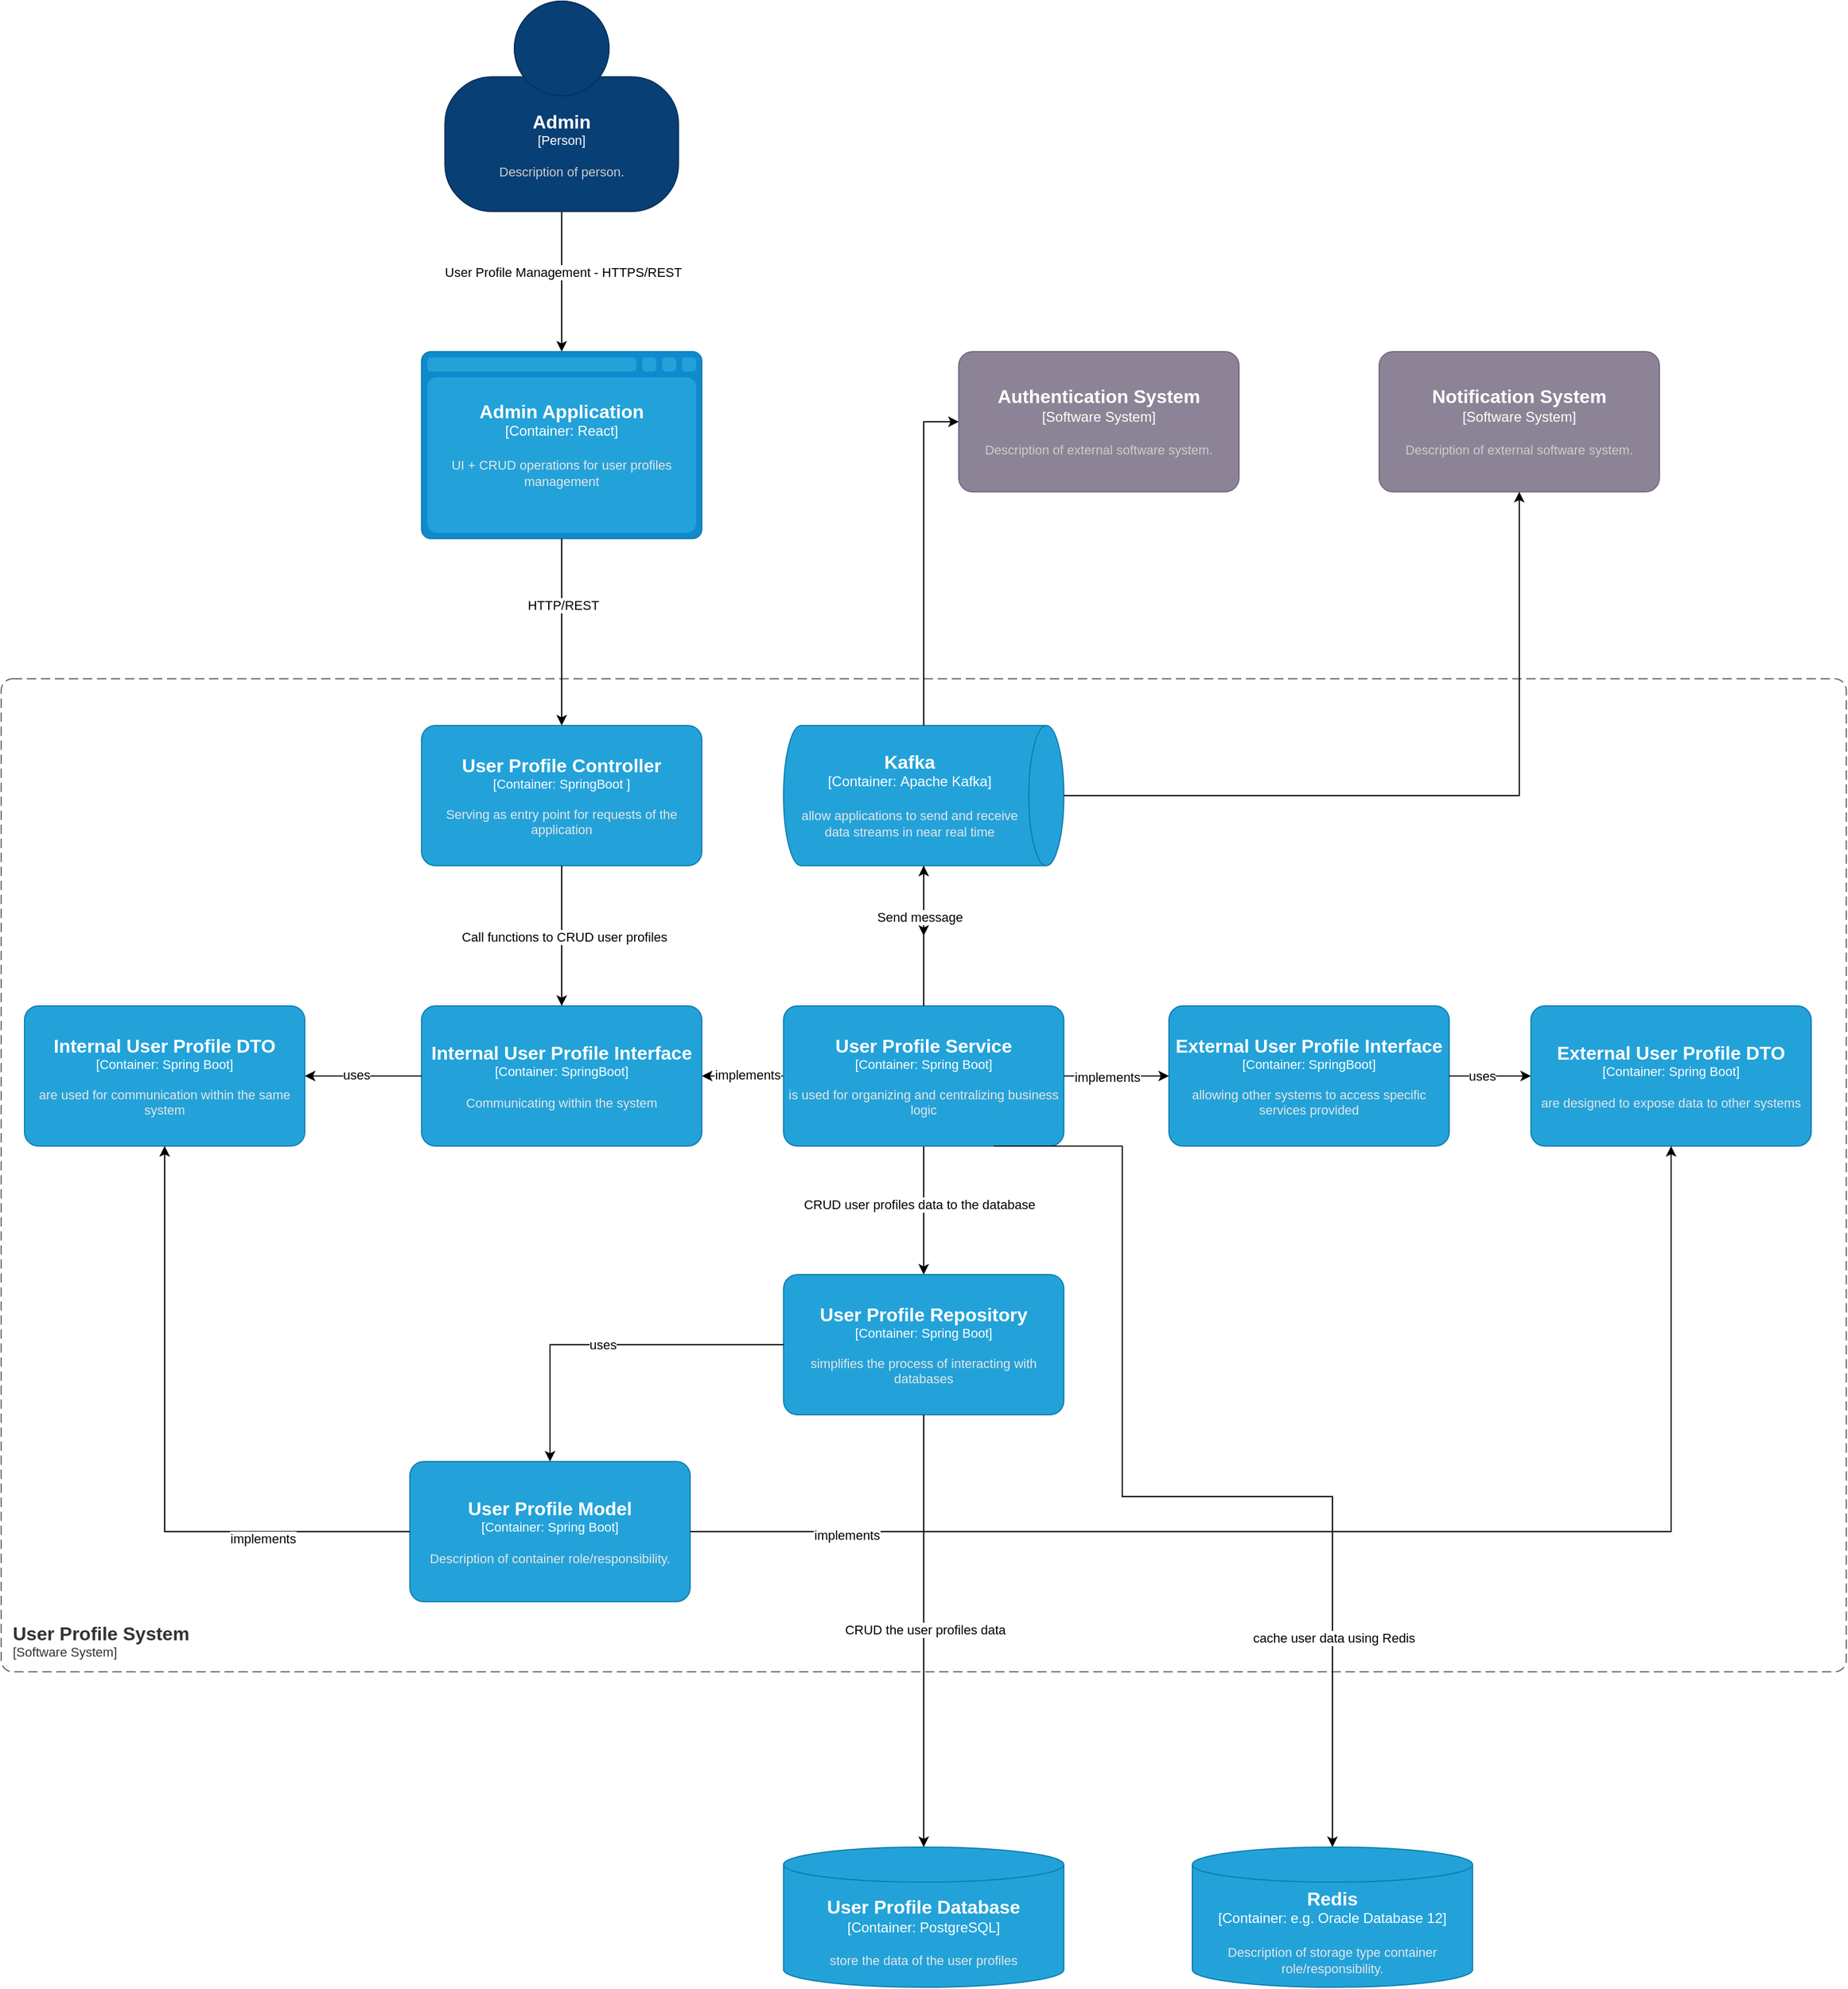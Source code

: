 <mxfile version="24.9.1" pages="4">
  <diagram name="User Profile System" id="sYz4ZpfhmdRjIfK0uaga">
    <mxGraphModel dx="3085" dy="1092" grid="1" gridSize="10" guides="1" tooltips="1" connect="1" arrows="1" fold="1" page="1" pageScale="1" pageWidth="2339" pageHeight="3300" math="0" shadow="0">
      <root>
        <mxCell id="0" />
        <mxCell id="1" parent="0" />
        <mxCell id="1R6Dw5qrzUMY2k0DRJp4-4" value="" style="edgeStyle=orthogonalEdgeStyle;rounded=0;orthogonalLoop=1;jettySize=auto;html=1;" parent="1" source="1R6Dw5qrzUMY2k0DRJp4-1" target="1R6Dw5qrzUMY2k0DRJp4-3" edge="1">
          <mxGeometry relative="1" as="geometry" />
        </mxCell>
        <mxCell id="bvMVLMlmvLqdk4GCULcM-1" value="User Profile Management - HTTPS/REST" style="edgeLabel;html=1;align=center;verticalAlign=middle;resizable=0;points=[];" parent="1R6Dw5qrzUMY2k0DRJp4-4" vertex="1" connectable="0">
          <mxGeometry x="-0.138" y="1" relative="1" as="geometry">
            <mxPoint as="offset" />
          </mxGeometry>
        </mxCell>
        <object placeholders="1" c4Name="Admin" c4Type="Person" c4Description="Description of person." label="&lt;font style=&quot;font-size: 16px&quot;&gt;&lt;b&gt;%c4Name%&lt;/b&gt;&lt;/font&gt;&lt;div&gt;[%c4Type%]&lt;/div&gt;&lt;br&gt;&lt;div&gt;&lt;font style=&quot;font-size: 11px&quot;&gt;&lt;font color=&quot;#cccccc&quot;&gt;%c4Description%&lt;/font&gt;&lt;/div&gt;" id="1R6Dw5qrzUMY2k0DRJp4-1">
          <mxCell style="html=1;fontSize=11;dashed=0;whiteSpace=wrap;fillColor=#083F75;strokeColor=#06315C;fontColor=#ffffff;shape=mxgraph.c4.person2;align=center;metaEdit=1;points=[[0.5,0,0],[1,0.5,0],[1,0.75,0],[0.75,1,0],[0.5,1,0],[0.25,1,0],[0,0.75,0],[0,0.5,0]];resizable=0;" parent="1" vertex="1">
            <mxGeometry x="460" y="60" width="200" height="180" as="geometry" />
          </mxCell>
        </object>
        <object placeholders="1" c4Name="Admin Application" c4Type="Container" c4Technology="React" c4Description="UI + CRUD operations for user profiles management" label="&lt;font style=&quot;font-size: 16px&quot;&gt;&lt;b&gt;%c4Name%&lt;/b&gt;&lt;/font&gt;&lt;div&gt;[%c4Type%:&amp;nbsp;%c4Technology%]&lt;/div&gt;&lt;br&gt;&lt;div&gt;&lt;font style=&quot;font-size: 11px&quot;&gt;&lt;font color=&quot;#E6E6E6&quot;&gt;%c4Description%&lt;/font&gt;&lt;/div&gt;" id="1R6Dw5qrzUMY2k0DRJp4-3">
          <mxCell style="shape=mxgraph.c4.webBrowserContainer2;whiteSpace=wrap;html=1;boundedLbl=1;rounded=0;labelBackgroundColor=none;strokeColor=#118ACD;fillColor=#23A2D9;strokeColor=#118ACD;strokeColor2=#0E7DAD;fontSize=12;fontColor=#ffffff;align=center;metaEdit=1;points=[[0.5,0,0],[1,0.25,0],[1,0.5,0],[1,0.75,0],[0.5,1,0],[0,0.75,0],[0,0.5,0],[0,0.25,0]];resizable=0;" parent="1" vertex="1">
            <mxGeometry x="440" y="360" width="240" height="160" as="geometry" />
          </mxCell>
        </object>
        <object placeholders="1" c4Name="User Profile System" c4Type="SystemScopeBoundary" c4Application="Software System" label="&lt;font style=&quot;font-size: 16px&quot;&gt;&lt;b&gt;&lt;div style=&quot;text-align: left&quot;&gt;%c4Name%&lt;/div&gt;&lt;/b&gt;&lt;/font&gt;&lt;div style=&quot;text-align: left&quot;&gt;[%c4Application%]&lt;/div&gt;" id="dfDZFJ4gVEgMC7SM7Cw0-1">
          <mxCell style="rounded=1;fontSize=11;whiteSpace=wrap;html=1;dashed=1;arcSize=20;fillColor=none;strokeColor=#666666;fontColor=#333333;labelBackgroundColor=none;align=left;verticalAlign=bottom;labelBorderColor=none;spacingTop=0;spacing=10;dashPattern=8 4;metaEdit=1;rotatable=0;perimeter=rectanglePerimeter;noLabel=0;labelPadding=0;allowArrows=0;connectable=0;expand=0;recursiveResize=0;editable=1;pointerEvents=0;absoluteArcSize=1;points=[[0.25,0,0],[0.5,0,0],[0.75,0,0],[1,0.25,0],[1,0.5,0],[1,0.75,0],[0.75,1,0],[0.5,1,0],[0.25,1,0],[0,0.75,0],[0,0.5,0],[0,0.25,0]];" parent="1" vertex="1">
            <mxGeometry x="80" y="640" width="1580" height="850" as="geometry" />
          </mxCell>
        </object>
        <mxCell id="FTyrWn09cNVktBeTLmvH-3" style="edgeStyle=orthogonalEdgeStyle;rounded=0;orthogonalLoop=1;jettySize=auto;html=1;exitX=0.5;exitY=1;exitDx=0;exitDy=0;exitPerimeter=0;entryX=0.5;entryY=0;entryDx=0;entryDy=0;entryPerimeter=0;" parent="1" source="1R6Dw5qrzUMY2k0DRJp4-3" edge="1">
          <mxGeometry relative="1" as="geometry">
            <mxPoint x="560" y="680" as="targetPoint" />
          </mxGeometry>
        </mxCell>
        <mxCell id="bvMVLMlmvLqdk4GCULcM-2" value="HTTP/REST" style="edgeLabel;html=1;align=center;verticalAlign=middle;resizable=0;points=[];" parent="FTyrWn09cNVktBeTLmvH-3" vertex="1" connectable="0">
          <mxGeometry x="-0.294" y="1" relative="1" as="geometry">
            <mxPoint as="offset" />
          </mxGeometry>
        </mxCell>
        <object placeholders="1" c4Name="User Profile Controller" c4Type="Container" c4Technology=" SpringBoot " c4Description="Serving as entry point for requests of the application" label="&lt;font style=&quot;font-size: 16px&quot;&gt;&lt;b&gt;%c4Name%&lt;/b&gt;&lt;/font&gt;&lt;div&gt;[%c4Type%: %c4Technology%]&lt;/div&gt;&lt;br&gt;&lt;div&gt;&lt;font style=&quot;font-size: 11px&quot;&gt;&lt;font color=&quot;#E6E6E6&quot;&gt;%c4Description%&lt;/font&gt;&lt;/div&gt;" id="x-fofu8N8TbLHPIGIP6S-1">
          <mxCell style="rounded=1;whiteSpace=wrap;html=1;fontSize=11;labelBackgroundColor=none;fillColor=#23A2D9;fontColor=#ffffff;align=center;arcSize=10;strokeColor=#0E7DAD;metaEdit=1;resizable=0;points=[[0.25,0,0],[0.5,0,0],[0.75,0,0],[1,0.25,0],[1,0.5,0],[1,0.75,0],[0.75,1,0],[0.5,1,0],[0.25,1,0],[0,0.75,0],[0,0.5,0],[0,0.25,0]];" parent="1" vertex="1">
            <mxGeometry x="440" y="680" width="240" height="120" as="geometry" />
          </mxCell>
        </object>
        <mxCell id="Wb2tTVrS-80eItiaWAHO-1" value="" style="edgeStyle=orthogonalEdgeStyle;rounded=0;orthogonalLoop=1;jettySize=auto;html=1;" parent="1" source="UFviEFRtabUht8FgXksN-5" target="UFviEFRtabUht8FgXksN-1" edge="1">
          <mxGeometry relative="1" as="geometry" />
        </mxCell>
        <mxCell id="P45BDMNormn0j8wbgvMU-1" value="implements" style="edgeLabel;html=1;align=center;verticalAlign=middle;resizable=0;points=[];" vertex="1" connectable="0" parent="Wb2tTVrS-80eItiaWAHO-1">
          <mxGeometry x="-0.095" y="-1" relative="1" as="geometry">
            <mxPoint as="offset" />
          </mxGeometry>
        </mxCell>
        <object placeholders="1" c4Name="Internal User Profile Interface" c4Type="Container" c4Technology="SpringBoot" c4Description="Communicating within the system" label="&lt;font style=&quot;font-size: 16px&quot;&gt;&lt;b&gt;%c4Name%&lt;/b&gt;&lt;/font&gt;&lt;div&gt;[%c4Type%: %c4Technology%]&lt;/div&gt;&lt;br&gt;&lt;div&gt;&lt;font style=&quot;font-size: 11px&quot;&gt;&lt;font color=&quot;#E6E6E6&quot;&gt;%c4Description%&lt;/font&gt;&lt;/div&gt;" id="UFviEFRtabUht8FgXksN-1">
          <mxCell style="rounded=1;whiteSpace=wrap;html=1;fontSize=11;labelBackgroundColor=none;fillColor=#23A2D9;fontColor=#ffffff;align=center;arcSize=10;strokeColor=#0E7DAD;metaEdit=1;resizable=0;points=[[0.25,0,0],[0.5,0,0],[0.75,0,0],[1,0.25,0],[1,0.5,0],[1,0.75,0],[0.75,1,0],[0.5,1,0],[0.25,1,0],[0,0.75,0],[0,0.5,0],[0,0.25,0]];" parent="1" vertex="1">
            <mxGeometry x="440" y="920" width="240" height="120" as="geometry" />
          </mxCell>
        </object>
        <mxCell id="UFviEFRtabUht8FgXksN-3" value="" style="edgeStyle=orthogonalEdgeStyle;rounded=0;orthogonalLoop=1;jettySize=auto;html=1;" parent="1" source="UFviEFRtabUht8FgXksN-1" target="UFviEFRtabUht8FgXksN-2" edge="1">
          <mxGeometry relative="1" as="geometry" />
        </mxCell>
        <mxCell id="lzFr_IhWqiHUnhtWAOXm-2" value="uses" style="edgeLabel;html=1;align=center;verticalAlign=middle;resizable=0;points=[];" vertex="1" connectable="0" parent="UFviEFRtabUht8FgXksN-3">
          <mxGeometry x="0.133" y="-1" relative="1" as="geometry">
            <mxPoint as="offset" />
          </mxGeometry>
        </mxCell>
        <object placeholders="1" c4Name="Internal User Profile DTO" c4Type="Container" c4Technology="Spring Boot" c4Description="are used for communication within the same system" label="&lt;font style=&quot;font-size: 16px&quot;&gt;&lt;b&gt;%c4Name%&lt;/b&gt;&lt;/font&gt;&lt;div&gt;[%c4Type%: %c4Technology%]&lt;/div&gt;&lt;br&gt;&lt;div&gt;&lt;font style=&quot;font-size: 11px&quot;&gt;&lt;font color=&quot;#E6E6E6&quot;&gt;%c4Description%&lt;/font&gt;&lt;/div&gt;" id="UFviEFRtabUht8FgXksN-2">
          <mxCell style="rounded=1;whiteSpace=wrap;html=1;fontSize=11;labelBackgroundColor=none;fillColor=#23A2D9;fontColor=#ffffff;align=center;arcSize=10;strokeColor=#0E7DAD;metaEdit=1;resizable=0;points=[[0.25,0,0],[0.5,0,0],[0.75,0,0],[1,0.25,0],[1,0.5,0],[1,0.75,0],[0.75,1,0],[0.5,1,0],[0.25,1,0],[0,0.75,0],[0,0.5,0],[0,0.25,0]];" parent="1" vertex="1">
            <mxGeometry x="100" y="920" width="240" height="120" as="geometry" />
          </mxCell>
        </object>
        <mxCell id="UFviEFRtabUht8FgXksN-4" style="edgeStyle=orthogonalEdgeStyle;rounded=0;orthogonalLoop=1;jettySize=auto;html=1;exitX=0.5;exitY=1;exitDx=0;exitDy=0;exitPerimeter=0;entryX=0.5;entryY=0;entryDx=0;entryDy=0;entryPerimeter=0;" parent="1" source="x-fofu8N8TbLHPIGIP6S-1" target="UFviEFRtabUht8FgXksN-1" edge="1">
          <mxGeometry relative="1" as="geometry" />
        </mxCell>
        <mxCell id="zYVZxM9QRkCUykEOlEH_-1" value="Call functions to CRUD user profiles" style="edgeLabel;html=1;align=center;verticalAlign=middle;resizable=0;points=[];" vertex="1" connectable="0" parent="UFviEFRtabUht8FgXksN-4">
          <mxGeometry x="0.017" y="2" relative="1" as="geometry">
            <mxPoint as="offset" />
          </mxGeometry>
        </mxCell>
        <mxCell id="Wb2tTVrS-80eItiaWAHO-2" value="" style="edgeStyle=orthogonalEdgeStyle;rounded=0;orthogonalLoop=1;jettySize=auto;html=1;" parent="1" source="UFviEFRtabUht8FgXksN-5" target="UFviEFRtabUht8FgXksN-6" edge="1">
          <mxGeometry relative="1" as="geometry" />
        </mxCell>
        <mxCell id="NdbUcwuY6XjmTKhqTyv7-1" value="CRUD user profiles data to the database" style="edgeLabel;html=1;align=center;verticalAlign=middle;resizable=0;points=[];" vertex="1" connectable="0" parent="Wb2tTVrS-80eItiaWAHO-2">
          <mxGeometry x="-0.089" y="-4" relative="1" as="geometry">
            <mxPoint as="offset" />
          </mxGeometry>
        </mxCell>
        <object placeholders="1" c4Name="User Profile Service" c4Type="Container" c4Technology="Spring Boot" c4Description="is used for organizing and centralizing business logic" label="&lt;font style=&quot;font-size: 16px&quot;&gt;&lt;b&gt;%c4Name%&lt;/b&gt;&lt;/font&gt;&lt;div&gt;[%c4Type%: %c4Technology%]&lt;/div&gt;&lt;br&gt;&lt;div&gt;&lt;font style=&quot;font-size: 11px&quot;&gt;&lt;font color=&quot;#E6E6E6&quot;&gt;%c4Description%&lt;/font&gt;&lt;/div&gt;" id="UFviEFRtabUht8FgXksN-5">
          <mxCell style="rounded=1;whiteSpace=wrap;html=1;fontSize=11;labelBackgroundColor=none;fillColor=#23A2D9;fontColor=#ffffff;align=center;arcSize=10;strokeColor=#0E7DAD;metaEdit=1;resizable=0;points=[[0.25,0,0],[0.5,0,0],[0.75,0,0],[1,0.25,0],[1,0.5,0],[1,0.75,0],[0.75,1,0],[0.5,1,0],[0.25,1,0],[0,0.75,0],[0,0.5,0],[0,0.25,0]];" parent="1" vertex="1">
            <mxGeometry x="750" y="920" width="240" height="120" as="geometry" />
          </mxCell>
        </object>
        <object placeholders="1" c4Name="User Profile Repository" c4Type="Container" c4Technology="Spring Boot" c4Description="simplifies the process of interacting with databases " label="&lt;font style=&quot;font-size: 16px&quot;&gt;&lt;b&gt;%c4Name%&lt;/b&gt;&lt;/font&gt;&lt;div&gt;[%c4Type%: %c4Technology%]&lt;/div&gt;&lt;br&gt;&lt;div&gt;&lt;font style=&quot;font-size: 11px&quot;&gt;&lt;font color=&quot;#E6E6E6&quot;&gt;%c4Description%&lt;/font&gt;&lt;/div&gt;" id="UFviEFRtabUht8FgXksN-6">
          <mxCell style="rounded=1;whiteSpace=wrap;html=1;fontSize=11;labelBackgroundColor=none;fillColor=#23A2D9;fontColor=#ffffff;align=center;arcSize=10;strokeColor=#0E7DAD;metaEdit=1;resizable=0;points=[[0.25,0,0],[0.5,0,0],[0.75,0,0],[1,0.25,0],[1,0.5,0],[1,0.75,0],[0.75,1,0],[0.5,1,0],[0.25,1,0],[0,0.75,0],[0,0.5,0],[0,0.25,0]];" parent="1" vertex="1">
            <mxGeometry x="750" y="1150" width="240" height="120" as="geometry" />
          </mxCell>
        </object>
        <object placeholders="1" c4Name="User Profile Database" c4Type="Container" c4Technology="PostgreSQL" c4Description="store the data of the user profiles" label="&lt;font style=&quot;font-size: 16px&quot;&gt;&lt;b&gt;%c4Name%&lt;/b&gt;&lt;/font&gt;&lt;div&gt;[%c4Type%:&amp;nbsp;%c4Technology%]&lt;/div&gt;&lt;br&gt;&lt;div&gt;&lt;font style=&quot;font-size: 11px&quot;&gt;&lt;font color=&quot;#E6E6E6&quot;&gt;%c4Description%&lt;/font&gt;&lt;/div&gt;" id="Wb2tTVrS-80eItiaWAHO-3">
          <mxCell style="shape=cylinder3;size=15;whiteSpace=wrap;html=1;boundedLbl=1;rounded=0;labelBackgroundColor=none;fillColor=#23A2D9;fontSize=12;fontColor=#ffffff;align=center;strokeColor=#0E7DAD;metaEdit=1;points=[[0.5,0,0],[1,0.25,0],[1,0.5,0],[1,0.75,0],[0.5,1,0],[0,0.75,0],[0,0.5,0],[0,0.25,0]];resizable=0;" parent="1" vertex="1">
            <mxGeometry x="750" y="1640" width="240" height="120" as="geometry" />
          </mxCell>
        </object>
        <mxCell id="Wb2tTVrS-80eItiaWAHO-4" style="edgeStyle=orthogonalEdgeStyle;rounded=0;orthogonalLoop=1;jettySize=auto;html=1;exitX=0.5;exitY=1;exitDx=0;exitDy=0;exitPerimeter=0;entryX=0.5;entryY=0;entryDx=0;entryDy=0;entryPerimeter=0;" parent="1" source="UFviEFRtabUht8FgXksN-6" target="Wb2tTVrS-80eItiaWAHO-3" edge="1">
          <mxGeometry relative="1" as="geometry" />
        </mxCell>
        <mxCell id="s5vTM1BFJ85mBlsoZU4n-2" value="CRUD the user profiles data" style="edgeLabel;html=1;align=center;verticalAlign=middle;resizable=0;points=[];" vertex="1" connectable="0" parent="Wb2tTVrS-80eItiaWAHO-4">
          <mxGeometry x="-0.009" y="1" relative="1" as="geometry">
            <mxPoint as="offset" />
          </mxGeometry>
        </mxCell>
        <object placeholders="1" c4Name="Redis" c4Type="Container" c4Technology="e.g. Oracle Database 12" c4Description="Description of storage type container role/responsibility." label="&lt;font style=&quot;font-size: 16px&quot;&gt;&lt;b&gt;%c4Name%&lt;/b&gt;&lt;/font&gt;&lt;div&gt;[%c4Type%:&amp;nbsp;%c4Technology%]&lt;/div&gt;&lt;br&gt;&lt;div&gt;&lt;font style=&quot;font-size: 11px&quot;&gt;&lt;font color=&quot;#E6E6E6&quot;&gt;%c4Description%&lt;/font&gt;&lt;/div&gt;" id="Wb2tTVrS-80eItiaWAHO-6">
          <mxCell style="shape=cylinder3;size=15;whiteSpace=wrap;html=1;boundedLbl=1;rounded=0;labelBackgroundColor=none;fillColor=#23A2D9;fontSize=12;fontColor=#ffffff;align=center;strokeColor=#0E7DAD;metaEdit=1;points=[[0.5,0,0],[1,0.25,0],[1,0.5,0],[1,0.75,0],[0.5,1,0],[0,0.75,0],[0,0.5,0],[0,0.25,0]];resizable=0;" parent="1" vertex="1">
            <mxGeometry x="1100" y="1640" width="240" height="120" as="geometry" />
          </mxCell>
        </object>
        <object placeholders="1" c4Name="User Profile Model" c4Type="Container" c4Technology="Spring Boot" c4Description="Description of container role/responsibility." label="&lt;font style=&quot;font-size: 16px&quot;&gt;&lt;b&gt;%c4Name%&lt;/b&gt;&lt;/font&gt;&lt;div&gt;[%c4Type%: %c4Technology%]&lt;/div&gt;&lt;br&gt;&lt;div&gt;&lt;font style=&quot;font-size: 11px&quot;&gt;&lt;font color=&quot;#E6E6E6&quot;&gt;%c4Description%&lt;/font&gt;&lt;/div&gt;" id="WludS08LsdTj70IjpFjA-1">
          <mxCell style="rounded=1;whiteSpace=wrap;html=1;fontSize=11;labelBackgroundColor=none;fillColor=#23A2D9;fontColor=#ffffff;align=center;arcSize=10;strokeColor=#0E7DAD;metaEdit=1;resizable=0;points=[[0.25,0,0],[0.5,0,0],[0.75,0,0],[1,0.25,0],[1,0.5,0],[1,0.75,0],[0.75,1,0],[0.5,1,0],[0.25,1,0],[0,0.75,0],[0,0.5,0],[0,0.25,0]];" parent="1" vertex="1">
            <mxGeometry x="430" y="1310" width="240" height="120" as="geometry" />
          </mxCell>
        </object>
        <mxCell id="WludS08LsdTj70IjpFjA-2" style="edgeStyle=orthogonalEdgeStyle;rounded=0;orthogonalLoop=1;jettySize=auto;html=1;exitX=0;exitY=0.5;exitDx=0;exitDy=0;exitPerimeter=0;entryX=0.5;entryY=1;entryDx=0;entryDy=0;entryPerimeter=0;" parent="1" source="WludS08LsdTj70IjpFjA-1" target="UFviEFRtabUht8FgXksN-2" edge="1">
          <mxGeometry relative="1" as="geometry" />
        </mxCell>
        <mxCell id="P45BDMNormn0j8wbgvMU-2" value="implements" style="edgeLabel;html=1;align=center;verticalAlign=middle;resizable=0;points=[];" vertex="1" connectable="0" parent="WludS08LsdTj70IjpFjA-2">
          <mxGeometry x="-0.534" y="5" relative="1" as="geometry">
            <mxPoint y="1" as="offset" />
          </mxGeometry>
        </mxCell>
        <object placeholders="1" c4Name="External User Profile Interface" c4Type="Container" c4Technology="SpringBoot" c4Description="allowing other systems to access specific services provided" label="&lt;font style=&quot;font-size: 16px&quot;&gt;&lt;b&gt;%c4Name%&lt;/b&gt;&lt;/font&gt;&lt;div&gt;[%c4Type%: %c4Technology%]&lt;/div&gt;&lt;br&gt;&lt;div&gt;&lt;font style=&quot;font-size: 11px&quot;&gt;&lt;font color=&quot;#E6E6E6&quot;&gt;%c4Description%&lt;/font&gt;&lt;/div&gt;" id="WludS08LsdTj70IjpFjA-3">
          <mxCell style="rounded=1;whiteSpace=wrap;html=1;fontSize=11;labelBackgroundColor=none;fillColor=#23A2D9;fontColor=#ffffff;align=center;arcSize=10;strokeColor=#0E7DAD;metaEdit=1;resizable=0;points=[[0.25,0,0],[0.5,0,0],[0.75,0,0],[1,0.25,0],[1,0.5,0],[1,0.75,0],[0.75,1,0],[0.5,1,0],[0.25,1,0],[0,0.75,0],[0,0.5,0],[0,0.25,0]];" parent="1" vertex="1">
            <mxGeometry x="1080" y="920" width="240" height="120" as="geometry" />
          </mxCell>
        </object>
        <mxCell id="WludS08LsdTj70IjpFjA-6" value="" style="edgeStyle=orthogonalEdgeStyle;rounded=0;orthogonalLoop=1;jettySize=auto;html=1;" parent="1" source="WludS08LsdTj70IjpFjA-3" target="WludS08LsdTj70IjpFjA-4" edge="1">
          <mxGeometry relative="1" as="geometry" />
        </mxCell>
        <mxCell id="lzFr_IhWqiHUnhtWAOXm-1" value="uses" style="edgeLabel;html=1;align=center;verticalAlign=middle;resizable=0;points=[];" vertex="1" connectable="0" parent="WludS08LsdTj70IjpFjA-6">
          <mxGeometry x="-0.197" relative="1" as="geometry">
            <mxPoint as="offset" />
          </mxGeometry>
        </mxCell>
        <object placeholders="1" c4Name="External User Profile DTO" c4Type="Container" c4Technology="Spring Boot" c4Description="are designed to expose data to other systems" label="&lt;font style=&quot;font-size: 16px&quot;&gt;&lt;b&gt;%c4Name%&lt;/b&gt;&lt;/font&gt;&lt;div&gt;[%c4Type%: %c4Technology%]&lt;/div&gt;&lt;br&gt;&lt;div&gt;&lt;font style=&quot;font-size: 11px&quot;&gt;&lt;font color=&quot;#E6E6E6&quot;&gt;%c4Description%&lt;/font&gt;&lt;/div&gt;" id="WludS08LsdTj70IjpFjA-4">
          <mxCell style="rounded=1;whiteSpace=wrap;html=1;fontSize=11;labelBackgroundColor=none;fillColor=#23A2D9;fontColor=#ffffff;align=center;arcSize=10;strokeColor=#0E7DAD;metaEdit=1;resizable=0;points=[[0.25,0,0],[0.5,0,0],[0.75,0,0],[1,0.25,0],[1,0.5,0],[1,0.75,0],[0.75,1,0],[0.5,1,0],[0.25,1,0],[0,0.75,0],[0,0.5,0],[0,0.25,0]];" parent="1" vertex="1">
            <mxGeometry x="1390" y="920" width="240" height="120" as="geometry" />
          </mxCell>
        </object>
        <mxCell id="WludS08LsdTj70IjpFjA-5" style="edgeStyle=orthogonalEdgeStyle;rounded=0;orthogonalLoop=1;jettySize=auto;html=1;exitX=1;exitY=0.5;exitDx=0;exitDy=0;exitPerimeter=0;entryX=0;entryY=0.5;entryDx=0;entryDy=0;entryPerimeter=0;" parent="1" source="UFviEFRtabUht8FgXksN-5" target="WludS08LsdTj70IjpFjA-3" edge="1">
          <mxGeometry relative="1" as="geometry">
            <Array as="points">
              <mxPoint x="1010" y="980" />
              <mxPoint x="1010" y="980" />
            </Array>
          </mxGeometry>
        </mxCell>
        <mxCell id="2tquR6jM4GQlwR2bZ77g-2" value="implements" style="edgeLabel;html=1;align=center;verticalAlign=middle;resizable=0;points=[];" vertex="1" connectable="0" parent="WludS08LsdTj70IjpFjA-5">
          <mxGeometry x="-0.185" y="-1" relative="1" as="geometry">
            <mxPoint as="offset" />
          </mxGeometry>
        </mxCell>
        <mxCell id="WludS08LsdTj70IjpFjA-7" style="edgeStyle=orthogonalEdgeStyle;rounded=0;orthogonalLoop=1;jettySize=auto;html=1;exitX=1;exitY=0.5;exitDx=0;exitDy=0;exitPerimeter=0;entryX=0.5;entryY=1;entryDx=0;entryDy=0;entryPerimeter=0;" parent="1" source="WludS08LsdTj70IjpFjA-1" target="WludS08LsdTj70IjpFjA-4" edge="1">
          <mxGeometry relative="1" as="geometry" />
        </mxCell>
        <mxCell id="P45BDMNormn0j8wbgvMU-3" value="implements" style="edgeLabel;html=1;align=center;verticalAlign=middle;resizable=0;points=[];" vertex="1" connectable="0" parent="WludS08LsdTj70IjpFjA-7">
          <mxGeometry x="-0.771" y="-2" relative="1" as="geometry">
            <mxPoint y="1" as="offset" />
          </mxGeometry>
        </mxCell>
        <mxCell id="Y78YxrQ6oICnfZXT9-rt-2" style="edgeStyle=orthogonalEdgeStyle;rounded=0;orthogonalLoop=1;jettySize=auto;html=1;" edge="1" parent="1" source="WludS08LsdTj70IjpFjA-8">
          <mxGeometry relative="1" as="geometry">
            <mxPoint x="870" y="860" as="targetPoint" />
          </mxGeometry>
        </mxCell>
        <object placeholders="1" c4Name="Kafka " c4Type="Container" c4Technology="Apache Kafka" c4Description="allow applications to send and receive data streams in near real time" label="&lt;font style=&quot;font-size: 16px&quot;&gt;&lt;b&gt;%c4Name%&lt;/b&gt;&lt;/font&gt;&lt;div&gt;[%c4Type%:&amp;nbsp;%c4Technology%]&lt;/div&gt;&lt;br&gt;&lt;div&gt;&lt;font style=&quot;font-size: 11px&quot;&gt;&lt;font color=&quot;#E6E6E6&quot;&gt;%c4Description%&lt;/font&gt;&lt;/div&gt;" id="WludS08LsdTj70IjpFjA-8">
          <mxCell style="shape=cylinder3;size=15;direction=south;whiteSpace=wrap;html=1;boundedLbl=1;rounded=0;labelBackgroundColor=none;fillColor=#23A2D9;fontSize=12;fontColor=#ffffff;align=center;strokeColor=#0E7DAD;metaEdit=1;points=[[0.5,0,0],[1,0.25,0],[1,0.5,0],[1,0.75,0],[0.5,1,0],[0,0.75,0],[0,0.5,0],[0,0.25,0]];resizable=0;" parent="1" vertex="1">
            <mxGeometry x="750" y="680" width="240" height="120" as="geometry" />
          </mxCell>
        </object>
        <mxCell id="WludS08LsdTj70IjpFjA-9" style="edgeStyle=orthogonalEdgeStyle;rounded=0;orthogonalLoop=1;jettySize=auto;html=1;exitX=0.5;exitY=0;exitDx=0;exitDy=0;exitPerimeter=0;entryX=1;entryY=0.5;entryDx=0;entryDy=0;entryPerimeter=0;" parent="1" source="UFviEFRtabUht8FgXksN-5" target="WludS08LsdTj70IjpFjA-8" edge="1">
          <mxGeometry relative="1" as="geometry" />
        </mxCell>
        <mxCell id="Y78YxrQ6oICnfZXT9-rt-1" value="Send message&amp;nbsp;" style="edgeLabel;html=1;align=center;verticalAlign=middle;resizable=0;points=[];" vertex="1" connectable="0" parent="WludS08LsdTj70IjpFjA-9">
          <mxGeometry x="0.292" y="2" relative="1" as="geometry">
            <mxPoint y="1" as="offset" />
          </mxGeometry>
        </mxCell>
        <object placeholders="1" c4Name="Authentication System" c4Type="Software System" c4Description="Description of external software system." label="&lt;font style=&quot;font-size: 16px&quot;&gt;&lt;b&gt;%c4Name%&lt;/b&gt;&lt;/font&gt;&lt;div&gt;[%c4Type%]&lt;/div&gt;&lt;br&gt;&lt;div&gt;&lt;font style=&quot;font-size: 11px&quot;&gt;&lt;font color=&quot;#cccccc&quot;&gt;%c4Description%&lt;/font&gt;&lt;/div&gt;" id="WludS08LsdTj70IjpFjA-10">
          <mxCell style="rounded=1;whiteSpace=wrap;html=1;labelBackgroundColor=none;fillColor=#8C8496;fontColor=#ffffff;align=center;arcSize=10;strokeColor=#736782;metaEdit=1;resizable=0;points=[[0.25,0,0],[0.5,0,0],[0.75,0,0],[1,0.25,0],[1,0.5,0],[1,0.75,0],[0.75,1,0],[0.5,1,0],[0.25,1,0],[0,0.75,0],[0,0.5,0],[0,0.25,0]];" parent="1" vertex="1">
            <mxGeometry x="900" y="360" width="240" height="120" as="geometry" />
          </mxCell>
        </object>
        <object placeholders="1" c4Name="Notification System" c4Type="Software System" c4Description="Description of external software system." label="&lt;font style=&quot;font-size: 16px&quot;&gt;&lt;b&gt;%c4Name%&lt;/b&gt;&lt;/font&gt;&lt;div&gt;[%c4Type%]&lt;/div&gt;&lt;br&gt;&lt;div&gt;&lt;font style=&quot;font-size: 11px&quot;&gt;&lt;font color=&quot;#cccccc&quot;&gt;%c4Description%&lt;/font&gt;&lt;/div&gt;" id="WludS08LsdTj70IjpFjA-11">
          <mxCell style="rounded=1;whiteSpace=wrap;html=1;labelBackgroundColor=none;fillColor=#8C8496;fontColor=#ffffff;align=center;arcSize=10;strokeColor=#736782;metaEdit=1;resizable=0;points=[[0.25,0,0],[0.5,0,0],[0.75,0,0],[1,0.25,0],[1,0.5,0],[1,0.75,0],[0.75,1,0],[0.5,1,0],[0.25,1,0],[0,0.75,0],[0,0.5,0],[0,0.25,0]];" parent="1" vertex="1">
            <mxGeometry x="1260" y="360" width="240" height="120" as="geometry" />
          </mxCell>
        </object>
        <mxCell id="q2uuL6XWSocV0kJtQBkr-1" style="edgeStyle=orthogonalEdgeStyle;rounded=0;orthogonalLoop=1;jettySize=auto;html=1;exitX=0;exitY=0.5;exitDx=0;exitDy=0;exitPerimeter=0;entryX=0;entryY=0.5;entryDx=0;entryDy=0;entryPerimeter=0;" parent="1" source="WludS08LsdTj70IjpFjA-8" target="WludS08LsdTj70IjpFjA-10" edge="1">
          <mxGeometry relative="1" as="geometry" />
        </mxCell>
        <mxCell id="q2uuL6XWSocV0kJtQBkr-2" style="edgeStyle=orthogonalEdgeStyle;rounded=0;orthogonalLoop=1;jettySize=auto;html=1;exitX=0.5;exitY=0;exitDx=0;exitDy=0;exitPerimeter=0;entryX=0.5;entryY=1;entryDx=0;entryDy=0;entryPerimeter=0;" parent="1" source="WludS08LsdTj70IjpFjA-8" target="WludS08LsdTj70IjpFjA-11" edge="1">
          <mxGeometry relative="1" as="geometry" />
        </mxCell>
        <mxCell id="iSPg1fxcv1C8z0iDpMfy-1" style="edgeStyle=orthogonalEdgeStyle;rounded=0;orthogonalLoop=1;jettySize=auto;html=1;exitX=0.75;exitY=1;exitDx=0;exitDy=0;exitPerimeter=0;entryX=0.5;entryY=0;entryDx=0;entryDy=0;entryPerimeter=0;" parent="1" source="UFviEFRtabUht8FgXksN-5" target="Wb2tTVrS-80eItiaWAHO-6" edge="1">
          <mxGeometry relative="1" as="geometry">
            <Array as="points">
              <mxPoint x="1040" y="1040" />
              <mxPoint x="1040" y="1340" />
              <mxPoint x="1220" y="1340" />
            </Array>
          </mxGeometry>
        </mxCell>
        <mxCell id="s5vTM1BFJ85mBlsoZU4n-1" value="cache user data using Redis" style="edgeLabel;html=1;align=center;verticalAlign=middle;resizable=0;points=[];" vertex="1" connectable="0" parent="iSPg1fxcv1C8z0iDpMfy-1">
          <mxGeometry x="0.598" y="1" relative="1" as="geometry">
            <mxPoint as="offset" />
          </mxGeometry>
        </mxCell>
        <mxCell id="2tquR6jM4GQlwR2bZ77g-1" style="edgeStyle=orthogonalEdgeStyle;rounded=0;orthogonalLoop=1;jettySize=auto;html=1;exitX=0;exitY=0.5;exitDx=0;exitDy=0;exitPerimeter=0;entryX=0.5;entryY=0;entryDx=0;entryDy=0;entryPerimeter=0;" edge="1" parent="1" source="UFviEFRtabUht8FgXksN-6" target="WludS08LsdTj70IjpFjA-1">
          <mxGeometry relative="1" as="geometry" />
        </mxCell>
        <mxCell id="2tquR6jM4GQlwR2bZ77g-3" value="uses" style="edgeLabel;html=1;align=center;verticalAlign=middle;resizable=0;points=[];" vertex="1" connectable="0" parent="2tquR6jM4GQlwR2bZ77g-1">
          <mxGeometry x="0.033" y="6" relative="1" as="geometry">
            <mxPoint y="-6" as="offset" />
          </mxGeometry>
        </mxCell>
      </root>
    </mxGraphModel>
  </diagram>
  <diagram id="gyyv5n7XZIUYJYLA_xD6" name="Trang-2">
    <mxGraphModel dx="4329" dy="1065" grid="1" gridSize="10" guides="1" tooltips="1" connect="1" arrows="1" fold="1" page="1" pageScale="1" pageWidth="2339" pageHeight="3300" math="0" shadow="0">
      <root>
        <mxCell id="0" />
        <mxCell id="1" parent="0" />
        <mxCell id="Mp1hOLyR9_PSq1rokuBV-61" value="" style="edgeStyle=orthogonalEdgeStyle;rounded=0;orthogonalLoop=1;jettySize=auto;html=1;dashed=1;" edge="1" parent="1" source="Mp1hOLyR9_PSq1rokuBV-63" target="Mp1hOLyR9_PSq1rokuBV-65">
          <mxGeometry relative="1" as="geometry">
            <Array as="points">
              <mxPoint x="570" y="300" />
              <mxPoint x="570" y="300" />
            </Array>
          </mxGeometry>
        </mxCell>
        <mxCell id="Mp1hOLyR9_PSq1rokuBV-62" value="Charity Management - HTTPS/REST" style="edgeLabel;html=1;align=center;verticalAlign=middle;resizable=0;points=[];fontFamily=Helvetica;fontSize=11;fontColor=default;labelBackgroundColor=default;" vertex="1" connectable="0" parent="Mp1hOLyR9_PSq1rokuBV-61">
          <mxGeometry x="-0.159" relative="1" as="geometry">
            <mxPoint as="offset" />
          </mxGeometry>
        </mxCell>
        <object placeholders="1" c4Name="Charity Admin" c4Type="Person" c4Description="Description of person." label="&lt;font style=&quot;font-size: 16px&quot;&gt;&lt;b&gt;%c4Name%&lt;/b&gt;&lt;/font&gt;&lt;div&gt;[%c4Type%]&lt;/div&gt;&lt;br&gt;&lt;div&gt;&lt;font style=&quot;font-size: 11px&quot;&gt;&lt;font color=&quot;#cccccc&quot;&gt;%c4Description%&lt;/font&gt;&lt;/div&gt;" id="Mp1hOLyR9_PSq1rokuBV-63">
          <mxCell style="html=1;fontSize=11;dashed=0;whiteSpace=wrap;fillColor=#083F75;strokeColor=#06315C;fontColor=#ffffff;shape=mxgraph.c4.person2;align=center;metaEdit=1;points=[[0.5,0,0],[1,0.5,0],[1,0.75,0],[0.75,1,0],[0.5,1,0],[0.25,1,0],[0,0.75,0],[0,0.5,0]];resizable=0;" vertex="1" parent="1">
            <mxGeometry x="470" y="40" width="200" height="180" as="geometry" />
          </mxCell>
        </object>
        <object placeholders="1" c4Name="API Gateway" c4Type="Container" c4Technology="Nginx" c4Description="Routing between project management services." label="&lt;font style=&quot;font-size: 16px&quot;&gt;&lt;b&gt;%c4Name%&lt;/b&gt;&lt;/font&gt;&lt;div&gt;[%c4Type%:&amp;nbsp;%c4Technology%]&lt;/div&gt;&lt;br&gt;&lt;div&gt;&lt;font style=&quot;font-size: 11px&quot;&gt;&lt;font color=&quot;#E6E6E6&quot;&gt;%c4Description%&lt;/font&gt;&lt;/div&gt;" id="Mp1hOLyR9_PSq1rokuBV-64">
          <mxCell style="shape=hexagon;size=50;perimeter=hexagonPerimeter2;whiteSpace=wrap;html=1;fixedSize=1;rounded=1;labelBackgroundColor=none;fillColor=#23A2D9;fontSize=12;fontColor=#ffffff;align=center;strokeColor=#0E7DAD;metaEdit=1;points=[[0.5,0,0],[1,0.25,0],[1,0.5,0],[1,0.75,0],[0.5,1,0],[0,0.75,0],[0,0.5,0],[0,0.25,0]];resizable=0;" vertex="1" parent="1">
            <mxGeometry x="470" y="530" width="200" height="170" as="geometry" />
          </mxCell>
        </object>
        <object placeholders="1" c4Name="Admin Panel Web Application" c4Type="Container" c4Technology="React.js" c4Description="UI + CRUD operations for project management." label="&lt;font style=&quot;font-size: 16px&quot;&gt;&lt;b&gt;%c4Name%&lt;/b&gt;&lt;/font&gt;&lt;div&gt;[%c4Type%:&amp;nbsp;%c4Technology%]&lt;/div&gt;&lt;br&gt;&lt;div&gt;&lt;font style=&quot;font-size: 11px&quot;&gt;&lt;font color=&quot;#E6E6E6&quot;&gt;%c4Description%&lt;/font&gt;&lt;/div&gt;" id="Mp1hOLyR9_PSq1rokuBV-65">
          <mxCell style="shape=mxgraph.c4.webBrowserContainer2;whiteSpace=wrap;html=1;boundedLbl=1;rounded=0;labelBackgroundColor=none;strokeColor=#118ACD;fillColor=#23A2D9;strokeColor=#118ACD;strokeColor2=#0E7DAD;fontSize=12;fontColor=#ffffff;align=center;metaEdit=1;points=[[0.5,0,0],[1,0.25,0],[1,0.5,0],[1,0.75,0],[0.5,1,0],[0,0.75,0],[0,0.5,0],[0,0.25,0]];resizable=0;" vertex="1" parent="1">
            <mxGeometry x="450" y="300" width="240" height="160" as="geometry" />
          </mxCell>
        </object>
        <mxCell id="Mp1hOLyR9_PSq1rokuBV-66" style="edgeStyle=orthogonalEdgeStyle;rounded=0;orthogonalLoop=1;jettySize=auto;html=1;entryX=0.5;entryY=0;entryDx=0;entryDy=0;entryPerimeter=0;dashed=1;dashPattern=8 8;" edge="1" parent="1" source="Mp1hOLyR9_PSq1rokuBV-65" target="Mp1hOLyR9_PSq1rokuBV-64">
          <mxGeometry relative="1" as="geometry" />
        </mxCell>
        <mxCell id="Mp1hOLyR9_PSq1rokuBV-67" value="User Actions - HTTPS/REST" style="edgeLabel;html=1;align=center;verticalAlign=middle;resizable=0;points=[];" vertex="1" connectable="0" parent="Mp1hOLyR9_PSq1rokuBV-66">
          <mxGeometry x="0.008" relative="1" as="geometry">
            <mxPoint as="offset" />
          </mxGeometry>
        </mxCell>
        <object placeholders="1" c4Name="Email Notification Service" c4Type="Software System" c4Description="Sends emails to end users." label="&lt;font style=&quot;font-size: 16px&quot;&gt;&lt;b&gt;%c4Name%&lt;/b&gt;&lt;/font&gt;&lt;div&gt;[%c4Type%]&lt;/div&gt;&lt;br&gt;&lt;div&gt;&lt;font style=&quot;font-size: 11px&quot;&gt;&lt;font color=&quot;#cccccc&quot;&gt;%c4Description%&lt;/font&gt;&lt;/div&gt;" id="Mp1hOLyR9_PSq1rokuBV-68">
          <mxCell style="rounded=1;whiteSpace=wrap;html=1;labelBackgroundColor=none;fillColor=#8C8496;fontColor=#ffffff;align=center;arcSize=10;strokeColor=#736782;metaEdit=1;resizable=0;points=[[0.25,0,0],[0.5,0,0],[0.75,0,0],[1,0.25,0],[1,0.5,0],[1,0.75,0],[0.75,1,0],[0.5,1,0],[0.25,1,0],[0,0.75,0],[0,0.5,0],[0,0.25,0]];fontFamily=Helvetica;fontSize=11;" vertex="1" parent="1">
            <mxGeometry x="140" y="780" width="240" height="120" as="geometry" />
          </mxCell>
        </object>
        <mxCell id="Mp1hOLyR9_PSq1rokuBV-69" style="edgeStyle=orthogonalEdgeStyle;shape=connector;rounded=0;orthogonalLoop=1;jettySize=auto;html=1;dashed=1;strokeColor=default;align=center;verticalAlign=middle;fontFamily=Helvetica;fontSize=11;fontColor=default;labelBackgroundColor=default;endArrow=classic;" edge="1" parent="1" source="Mp1hOLyR9_PSq1rokuBV-71" target="Mp1hOLyR9_PSq1rokuBV-73">
          <mxGeometry relative="1" as="geometry">
            <Array as="points">
              <mxPoint x="560" y="940" />
              <mxPoint x="780" y="940" />
            </Array>
          </mxGeometry>
        </mxCell>
        <mxCell id="Mp1hOLyR9_PSq1rokuBV-70" value="Media Files (Binary) - HTTPS/REST" style="edgeLabel;html=1;align=center;verticalAlign=middle;resizable=0;points=[];fontFamily=Helvetica;fontSize=11;fontColor=default;labelBackgroundColor=default;" vertex="1" connectable="0" parent="Mp1hOLyR9_PSq1rokuBV-69">
          <mxGeometry x="0.086" y="-1" relative="1" as="geometry">
            <mxPoint x="-24" as="offset" />
          </mxGeometry>
        </mxCell>
        <object placeholders="1" c4Name="User (Donor and Charity) Management Service" c4Type="Container: Spring Boot" c4Description="Manage data about charities and donors form the Craritan Admin perpective." label="&lt;font style=&quot;font-size: 16px&quot;&gt;&lt;b&gt;%c4Name%&lt;/b&gt;&lt;/font&gt;&lt;div&gt;[%c4Type%]&lt;/div&gt;&lt;br&gt;&lt;div&gt;&lt;font style=&quot;font-size: 11px&quot;&gt;&lt;font color=&quot;#cccccc&quot;&gt;%c4Description%&lt;/font&gt;&lt;/div&gt;" id="Mp1hOLyR9_PSq1rokuBV-71">
          <mxCell style="rounded=1;whiteSpace=wrap;html=1;labelBackgroundColor=none;fillColor=#1061B0;fontColor=#ffffff;align=center;arcSize=10;strokeColor=#0D5091;metaEdit=1;resizable=0;points=[[0.25,0,0],[0.5,0,0],[0.75,0,0],[1,0.25,0],[1,0.5,0],[1,0.75,0],[0.75,1,0],[0.5,1,0],[0.25,1,0],[0,0.75,0],[0,0.5,0],[0,0.25,0]];fontFamily=Helvetica;fontSize=11;" vertex="1" parent="1">
            <mxGeometry x="440" y="780" width="240" height="120" as="geometry" />
          </mxCell>
        </object>
        <object placeholders="1" c4Name="User (Donor and Charity) Management System Database Schema" c4Type="Container" c4Technology="MySQL 8" c4Description="Stores data about donors and charities." label="&lt;font style=&quot;font-size: 12px&quot;&gt;&lt;b&gt;%c4Name%&lt;/b&gt;&lt;/font&gt;&lt;div&gt;[%c4Type%:&amp;nbsp;%c4Technology%]&lt;/div&gt;&lt;br&gt;&lt;div&gt;&lt;font style=&quot;font-size: 11px&quot;&gt;&lt;font color=&quot;#E6E6E6&quot;&gt;%c4Description%&lt;/font&gt;&lt;/div&gt;" id="Mp1hOLyR9_PSq1rokuBV-72">
          <mxCell style="shape=cylinder3;size=15;whiteSpace=wrap;html=1;boundedLbl=1;rounded=0;labelBackgroundColor=none;fillColor=#23A2D9;fontSize=12;fontColor=#ffffff;align=center;strokeColor=#0E7DAD;metaEdit=1;points=[[0.5,0,0],[1,0.25,0],[1,0.5,0],[1,0.75,0],[0.5,1,0],[0,0.75,0],[0,0.5,0],[0,0.25,0]];resizable=0;fontFamily=Helvetica;" vertex="1" parent="1">
            <mxGeometry x="450" y="1000" width="240" height="120" as="geometry" />
          </mxCell>
        </object>
        <object placeholders="1" c4Name="Object Storage" c4Type="Container" c4Technology="AWS S3" c4Description="Stores donors&#39; and charities&#39; static media data." label="&lt;font style=&quot;font-size: 16px&quot;&gt;&lt;b&gt;%c4Name%&lt;/b&gt;&lt;/font&gt;&lt;div&gt;[%c4Type%:&amp;nbsp;%c4Technology%]&lt;/div&gt;&lt;br&gt;&lt;div&gt;&lt;font style=&quot;font-size: 11px&quot;&gt;&lt;font color=&quot;#E6E6E6&quot;&gt;%c4Description%&lt;/font&gt;&lt;/div&gt;" id="Mp1hOLyR9_PSq1rokuBV-73">
          <mxCell style="shape=cylinder3;size=15;whiteSpace=wrap;html=1;boundedLbl=1;rounded=0;labelBackgroundColor=none;fillColor=#23A2D9;fontSize=12;fontColor=#ffffff;align=center;strokeColor=#0E7DAD;metaEdit=1;points=[[0.5,0,0],[1,0.25,0],[1,0.5,0],[1,0.75,0],[0.5,1,0],[0,0.75,0],[0,0.5,0],[0,0.25,0]];resizable=0;fontFamily=Helvetica;" vertex="1" parent="1">
            <mxGeometry x="740" y="1000" width="240" height="120" as="geometry" />
          </mxCell>
        </object>
        <mxCell id="Mp1hOLyR9_PSq1rokuBV-74" style="edgeStyle=orthogonalEdgeStyle;shape=connector;rounded=0;orthogonalLoop=1;jettySize=auto;html=1;entryX=0.46;entryY=0.002;entryDx=0;entryDy=0;entryPerimeter=0;dashed=1;strokeColor=default;align=center;verticalAlign=middle;fontFamily=Helvetica;fontSize=11;fontColor=default;labelBackgroundColor=default;endArrow=classic;" edge="1" parent="1" source="Mp1hOLyR9_PSq1rokuBV-71" target="Mp1hOLyR9_PSq1rokuBV-72">
          <mxGeometry relative="1" as="geometry">
            <Array as="points">
              <mxPoint x="540" y="950" />
              <mxPoint x="560" y="950" />
            </Array>
          </mxGeometry>
        </mxCell>
        <mxCell id="Mp1hOLyR9_PSq1rokuBV-75" value="Donor and Charity data - SQL" style="edgeLabel;html=1;align=center;verticalAlign=middle;resizable=0;points=[];fontFamily=Helvetica;fontSize=11;fontColor=default;labelBackgroundColor=default;" vertex="1" connectable="0" parent="Mp1hOLyR9_PSq1rokuBV-74">
          <mxGeometry x="-0.013" y="-1" relative="1" as="geometry">
            <mxPoint x="1" y="19" as="offset" />
          </mxGeometry>
        </mxCell>
        <mxCell id="Mp1hOLyR9_PSq1rokuBV-76" style="edgeStyle=orthogonalEdgeStyle;shape=connector;rounded=0;orthogonalLoop=1;jettySize=auto;html=1;entryX=0.5;entryY=1;entryDx=0;entryDy=0;entryPerimeter=0;dashed=1;strokeColor=default;align=center;verticalAlign=middle;fontFamily=Helvetica;fontSize=11;fontColor=default;labelBackgroundColor=default;endArrow=classic;exitX=0.844;exitY=1.012;exitDx=0;exitDy=0;exitPerimeter=0;" edge="1" parent="1" source="Mp1hOLyR9_PSq1rokuBV-88" target="Mp1hOLyR9_PSq1rokuBV-72">
          <mxGeometry relative="1" as="geometry">
            <mxPoint x="850.16" y="900" as="sourcePoint" />
            <mxPoint x="660" y="1007.92" as="targetPoint" />
            <Array as="points">
              <mxPoint x="933" y="918" />
              <mxPoint x="1140" y="918" />
              <mxPoint x="1140" y="1150" />
              <mxPoint x="570" y="1150" />
            </Array>
          </mxGeometry>
        </mxCell>
        <mxCell id="Mp1hOLyR9_PSq1rokuBV-77" value="Query Data - SQL" style="edgeLabel;html=1;align=center;verticalAlign=middle;resizable=0;points=[];fontFamily=Helvetica;fontSize=11;fontColor=default;labelBackgroundColor=default;" vertex="1" connectable="0" parent="Mp1hOLyR9_PSq1rokuBV-76">
          <mxGeometry x="0.12" y="1" relative="1" as="geometry">
            <mxPoint x="-85" as="offset" />
          </mxGeometry>
        </mxCell>
        <mxCell id="Mp1hOLyR9_PSq1rokuBV-78" style="edgeStyle=orthogonalEdgeStyle;shape=connector;rounded=0;orthogonalLoop=1;jettySize=auto;html=1;entryX=0.5;entryY=0;entryDx=0;entryDy=0;entryPerimeter=0;dashed=1;strokeColor=default;align=center;verticalAlign=middle;fontFamily=Helvetica;fontSize=11;fontColor=default;labelBackgroundColor=default;endArrow=classic;exitX=0.617;exitY=1.026;exitDx=0;exitDy=0;exitPerimeter=0;" edge="1" parent="1" source="Mp1hOLyR9_PSq1rokuBV-88" target="Mp1hOLyR9_PSq1rokuBV-73">
          <mxGeometry relative="1" as="geometry">
            <Array as="points">
              <mxPoint x="880" y="903" />
              <mxPoint x="880" y="970" />
              <mxPoint x="860" y="970" />
            </Array>
            <mxPoint x="930" y="900" as="sourcePoint" />
          </mxGeometry>
        </mxCell>
        <mxCell id="Mp1hOLyR9_PSq1rokuBV-79" value="Media Files (Binary) - HTTPS/REST" style="edgeLabel;html=1;align=center;verticalAlign=middle;resizable=0;points=[];fontFamily=Helvetica;fontSize=11;fontColor=default;labelBackgroundColor=default;" vertex="1" connectable="0" parent="Mp1hOLyR9_PSq1rokuBV-78">
          <mxGeometry x="-0.336" relative="1" as="geometry">
            <mxPoint x="30" y="-4" as="offset" />
          </mxGeometry>
        </mxCell>
        <object placeholders="1" c4Name="External payment provider" c4Type="Container: Stripe" c4Description="Processes dontaions." label="&lt;font style=&quot;font-size: 16px&quot;&gt;&lt;b&gt;%c4Name%&lt;/b&gt;&lt;/font&gt;&lt;div&gt;[%c4Type%]&lt;/div&gt;&lt;br&gt;&lt;div&gt;&lt;font style=&quot;font-size: 11px&quot;&gt;&lt;font color=&quot;#cccccc&quot;&gt;%c4Description%&lt;/font&gt;&lt;/div&gt;" id="Mp1hOLyR9_PSq1rokuBV-80">
          <mxCell style="rounded=1;whiteSpace=wrap;html=1;labelBackgroundColor=none;fillColor=#8C8496;fontColor=#ffffff;align=center;arcSize=10;strokeColor=#736782;metaEdit=1;resizable=0;points=[[0.25,0,0],[0.5,0,0],[0.75,0,0],[1,0.25,0],[1,0.5,0],[1,0.75,0],[0.75,1,0],[0.5,1,0],[0.25,1,0],[0,0.75,0],[0,0.5,0],[0,0.25,0]];fontFamily=Helvetica;fontSize=11;" vertex="1" parent="1">
            <mxGeometry x="740" y="555" width="240" height="120" as="geometry" />
          </mxCell>
        </object>
        <mxCell id="Mp1hOLyR9_PSq1rokuBV-81" style="edgeStyle=orthogonalEdgeStyle;shape=connector;rounded=0;orthogonalLoop=1;jettySize=auto;html=1;entryX=0.5;entryY=1;entryDx=0;entryDy=0;entryPerimeter=0;dashed=1;strokeColor=default;align=center;verticalAlign=middle;fontFamily=Helvetica;fontSize=11;fontColor=default;labelBackgroundColor=default;endArrow=classic;" edge="1" parent="1" source="Mp1hOLyR9_PSq1rokuBV-71" target="Mp1hOLyR9_PSq1rokuBV-80">
          <mxGeometry relative="1" as="geometry">
            <Array as="points">
              <mxPoint x="560" y="740" />
              <mxPoint x="860" y="740" />
            </Array>
          </mxGeometry>
        </mxCell>
        <mxCell id="Mp1hOLyR9_PSq1rokuBV-82" value="Encrypted Payment Data - HTTPS/REST" style="edgeLabel;html=1;align=center;verticalAlign=middle;resizable=0;points=[];fontFamily=Helvetica;fontSize=11;fontColor=default;labelBackgroundColor=default;" vertex="1" connectable="0" parent="Mp1hOLyR9_PSq1rokuBV-81">
          <mxGeometry x="0.011" relative="1" as="geometry">
            <mxPoint as="offset" />
          </mxGeometry>
        </mxCell>
        <mxCell id="Mp1hOLyR9_PSq1rokuBV-83" style="edgeStyle=orthogonalEdgeStyle;shape=connector;rounded=0;orthogonalLoop=1;jettySize=auto;html=1;entryX=0.15;entryY=-0.011;entryDx=0;entryDy=0;entryPerimeter=0;dashed=1;strokeColor=default;align=center;verticalAlign=middle;fontFamily=Helvetica;fontSize=11;fontColor=default;labelBackgroundColor=default;endArrow=classic;" edge="1" parent="1" source="Mp1hOLyR9_PSq1rokuBV-64" target="Mp1hOLyR9_PSq1rokuBV-71">
          <mxGeometry relative="1" as="geometry">
            <Array as="points">
              <mxPoint x="570" y="720" />
              <mxPoint x="476" y="720" />
            </Array>
          </mxGeometry>
        </mxCell>
        <mxCell id="Mp1hOLyR9_PSq1rokuBV-84" value="Donor and Charity Management - HTTPS/REST" style="edgeLabel;html=1;align=center;verticalAlign=middle;resizable=0;points=[];fontFamily=Helvetica;fontSize=11;fontColor=default;labelBackgroundColor=default;" vertex="1" connectable="0" parent="Mp1hOLyR9_PSq1rokuBV-83">
          <mxGeometry x="0.598" y="-2" relative="1" as="geometry">
            <mxPoint x="-54" y="-4" as="offset" />
          </mxGeometry>
        </mxCell>
        <mxCell id="Mp1hOLyR9_PSq1rokuBV-85" style="edgeStyle=orthogonalEdgeStyle;shape=connector;rounded=0;orthogonalLoop=1;jettySize=auto;html=1;entryX=0.996;entryY=0.609;entryDx=0;entryDy=0;entryPerimeter=0;dashed=1;strokeColor=default;align=center;verticalAlign=middle;fontFamily=Helvetica;fontSize=11;fontColor=default;labelBackgroundColor=default;endArrow=classic;exitX=1;exitY=0.5;exitDx=0;exitDy=0;exitPerimeter=0;" edge="1" parent="1" source="Mp1hOLyR9_PSq1rokuBV-64" target="Mp1hOLyR9_PSq1rokuBV-88">
          <mxGeometry relative="1" as="geometry">
            <Array as="points">
              <mxPoint x="700" y="615" />
              <mxPoint x="700" y="500" />
              <mxPoint x="1080" y="500" />
              <mxPoint x="1080" y="853" />
            </Array>
            <mxPoint x="788.72" y="783.36" as="targetPoint" />
          </mxGeometry>
        </mxCell>
        <mxCell id="Mp1hOLyR9_PSq1rokuBV-86" value="Analytics Queries - HTTPS/REST" style="edgeLabel;html=1;align=center;verticalAlign=middle;resizable=0;points=[];fontFamily=Helvetica;fontSize=11;fontColor=default;labelBackgroundColor=default;" vertex="1" connectable="0" parent="Mp1hOLyR9_PSq1rokuBV-85">
          <mxGeometry x="-0.113" y="2" relative="1" as="geometry">
            <mxPoint x="-123" as="offset" />
          </mxGeometry>
        </mxCell>
        <object placeholders="1" c4Name="Charity Project Management Service" c4Type="Software System" c4Description="Manages Charity Project&#39;s CRUD operations." label="&lt;font style=&quot;font-size: 16px&quot;&gt;&lt;b&gt;%c4Name%&lt;/b&gt;&lt;/font&gt;&lt;div&gt;[%c4Type%]&lt;/div&gt;&lt;br&gt;&lt;div&gt;&lt;font style=&quot;font-size: 11px&quot;&gt;&lt;font color=&quot;#cccccc&quot;&gt;%c4Description%&lt;/font&gt;&lt;/div&gt;" id="Mp1hOLyR9_PSq1rokuBV-87">
          <mxCell style="rounded=1;whiteSpace=wrap;html=1;labelBackgroundColor=none;fillColor=#8C8496;fontColor=#ffffff;align=center;arcSize=10;strokeColor=#736782;metaEdit=1;resizable=0;points=[[0.25,0,0],[0.5,0,0],[0.75,0,0],[1,0.25,0],[1,0.5,0],[1,0.75,0],[0.75,1,0],[0.5,1,0],[0.25,1,0],[0,0.75,0],[0,0.5,0],[0,0.25,0]];" vertex="1" parent="1">
            <mxGeometry x="130" y="980" width="240" height="120" as="geometry" />
          </mxCell>
        </object>
        <object placeholders="1" c4Name="Statistics Service" c4Type="Software System" c4Description="Gather charity statistics." label="&lt;font style=&quot;font-size: 16px&quot;&gt;&lt;b&gt;%c4Name%&lt;/b&gt;&lt;/font&gt;&lt;div&gt;[%c4Type%]&lt;/div&gt;&lt;br&gt;&lt;div&gt;&lt;font style=&quot;font-size: 11px&quot;&gt;&lt;font color=&quot;#cccccc&quot;&gt;%c4Description%&lt;/font&gt;&lt;/div&gt;" id="Mp1hOLyR9_PSq1rokuBV-88">
          <mxCell style="rounded=1;whiteSpace=wrap;html=1;labelBackgroundColor=none;fillColor=#8C8496;fontColor=#ffffff;align=center;arcSize=10;strokeColor=#736782;metaEdit=1;resizable=0;points=[[0.25,0,0],[0.5,0,0],[0.75,0,0],[1,0.25,0],[1,0.5,0],[1,0.75,0],[0.75,1,0],[0.5,1,0],[0.25,1,0],[0,0.75,0],[0,0.5,0],[0,0.25,0]];" vertex="1" parent="1">
            <mxGeometry x="730" y="780" width="240" height="120" as="geometry" />
          </mxCell>
        </object>
        <mxCell id="Mp1hOLyR9_PSq1rokuBV-89" style="edgeStyle=orthogonalEdgeStyle;shape=connector;rounded=0;orthogonalLoop=1;jettySize=auto;html=1;dashed=1;strokeColor=default;align=center;verticalAlign=middle;fontFamily=Helvetica;fontSize=11;fontColor=default;labelBackgroundColor=default;endArrow=classic;" edge="1" parent="1" source="Mp1hOLyR9_PSq1rokuBV-92" target="Mp1hOLyR9_PSq1rokuBV-68">
          <mxGeometry relative="1" as="geometry">
            <Array as="points">
              <mxPoint x="190" y="728" />
              <mxPoint x="260" y="728" />
            </Array>
          </mxGeometry>
        </mxCell>
        <mxCell id="Mp1hOLyR9_PSq1rokuBV-90" value="Text" style="edgeLabel;html=1;align=center;verticalAlign=middle;resizable=0;points=[];fontFamily=Helvetica;fontSize=11;fontColor=default;labelBackgroundColor=default;" vertex="1" connectable="0" parent="Mp1hOLyR9_PSq1rokuBV-89">
          <mxGeometry x="-0.68" y="-3" relative="1" as="geometry">
            <mxPoint as="offset" />
          </mxGeometry>
        </mxCell>
        <mxCell id="Mp1hOLyR9_PSq1rokuBV-91" value="Email Notifications - via Kafka topic Send Email&amp;nbsp;" style="edgeLabel;html=1;align=center;verticalAlign=middle;resizable=0;points=[];fontFamily=Helvetica;fontSize=11;fontColor=default;labelBackgroundColor=default;" vertex="1" connectable="0" parent="Mp1hOLyR9_PSq1rokuBV-89">
          <mxGeometry x="-0.691" y="-2" relative="1" as="geometry">
            <mxPoint as="offset" />
          </mxGeometry>
        </mxCell>
        <object placeholders="1" c4Name="Admin Project Management Service" c4Type="Container: Spring Boot" c4Description="Sends CRUD commands for the charity project management." label="&lt;font style=&quot;font-size: 16px&quot;&gt;&lt;b&gt;%c4Name%&lt;/b&gt;&lt;/font&gt;&lt;div&gt;[%c4Type%]&lt;/div&gt;&lt;br&gt;&lt;div&gt;&lt;font style=&quot;font-size: 11px&quot;&gt;&lt;font color=&quot;#cccccc&quot;&gt;%c4Description%&lt;/font&gt;&lt;/div&gt;" id="Mp1hOLyR9_PSq1rokuBV-92">
          <mxCell style="rounded=1;whiteSpace=wrap;html=1;labelBackgroundColor=none;fillColor=#1061B0;fontColor=#ffffff;align=center;arcSize=10;strokeColor=#0D5091;metaEdit=1;resizable=0;points=[[0.25,0,0],[0.5,0,0],[0.75,0,0],[1,0.25,0],[1,0.5,0],[1,0.75,0],[0.75,1,0],[0.5,1,0],[0.25,1,0],[0,0.75,0],[0,0.5,0],[0,0.25,0]];fontFamily=Helvetica;fontSize=11;" vertex="1" parent="1">
            <mxGeometry x="70" y="555" width="240" height="120" as="geometry" />
          </mxCell>
        </object>
        <mxCell id="Mp1hOLyR9_PSq1rokuBV-93" style="edgeStyle=orthogonalEdgeStyle;rounded=0;orthogonalLoop=1;jettySize=auto;html=1;entryX=1;entryY=0.5;entryDx=0;entryDy=0;entryPerimeter=0;dashed=1;" edge="1" parent="1" source="Mp1hOLyR9_PSq1rokuBV-64" target="Mp1hOLyR9_PSq1rokuBV-92">
          <mxGeometry relative="1" as="geometry" />
        </mxCell>
        <mxCell id="Mp1hOLyR9_PSq1rokuBV-94" value="Project Management &lt;br&gt;Actions - HTTPS/REST" style="edgeLabel;html=1;align=center;verticalAlign=middle;resizable=0;points=[];fontFamily=Helvetica;fontSize=11;fontColor=default;labelBackgroundColor=default;" vertex="1" connectable="0" parent="Mp1hOLyR9_PSq1rokuBV-93">
          <mxGeometry x="0.032" y="2" relative="1" as="geometry">
            <mxPoint x="-1" as="offset" />
          </mxGeometry>
        </mxCell>
        <mxCell id="Mp1hOLyR9_PSq1rokuBV-95" style="edgeStyle=orthogonalEdgeStyle;shape=connector;rounded=0;orthogonalLoop=1;jettySize=auto;html=1;entryX=0;entryY=0.5;entryDx=0;entryDy=0;entryPerimeter=0;dashed=1;strokeColor=default;align=center;verticalAlign=middle;fontFamily=Helvetica;fontSize=11;fontColor=default;labelBackgroundColor=default;endArrow=classic;" edge="1" parent="1" source="Mp1hOLyR9_PSq1rokuBV-92" target="Mp1hOLyR9_PSq1rokuBV-87">
          <mxGeometry relative="1" as="geometry">
            <Array as="points">
              <mxPoint x="40" y="615" />
              <mxPoint x="40" y="1050" />
            </Array>
          </mxGeometry>
        </mxCell>
        <mxCell id="Mp1hOLyR9_PSq1rokuBV-96" value="Highlight/halt/delete projects&lt;br&gt;- via Kafka topic Modify charity Project&amp;nbsp;" style="edgeLabel;html=1;align=center;verticalAlign=middle;resizable=0;points=[];fontFamily=Helvetica;fontSize=11;fontColor=default;labelBackgroundColor=default;" vertex="1" connectable="0" parent="Mp1hOLyR9_PSq1rokuBV-95">
          <mxGeometry x="-0.237" y="-1" relative="1" as="geometry">
            <mxPoint x="-29" y="18" as="offset" />
          </mxGeometry>
        </mxCell>
        <mxCell id="Mp1hOLyR9_PSq1rokuBV-97" style="edgeStyle=orthogonalEdgeStyle;shape=connector;rounded=0;orthogonalLoop=1;jettySize=auto;html=1;exitX=0.25;exitY=1;exitDx=0;exitDy=0;exitPerimeter=0;entryX=0.451;entryY=0.992;entryDx=0;entryDy=0;entryPerimeter=0;dashed=1;strokeColor=default;align=center;verticalAlign=middle;fontFamily=Helvetica;fontSize=11;fontColor=default;labelBackgroundColor=default;endArrow=classic;" edge="1" parent="1" source="Mp1hOLyR9_PSq1rokuBV-71" target="Mp1hOLyR9_PSq1rokuBV-68">
          <mxGeometry relative="1" as="geometry">
            <Array as="points">
              <mxPoint x="500" y="940" />
              <mxPoint x="248" y="940" />
            </Array>
          </mxGeometry>
        </mxCell>
        <mxCell id="Mp1hOLyR9_PSq1rokuBV-98" value="Send Sign Up Email &lt;br&gt;- via Kafka topic Send Email" style="edgeLabel;html=1;align=center;verticalAlign=middle;resizable=0;points=[];fontFamily=Helvetica;fontSize=11;fontColor=default;labelBackgroundColor=default;" vertex="1" connectable="0" parent="Mp1hOLyR9_PSq1rokuBV-97">
          <mxGeometry x="0.103" y="-1" relative="1" as="geometry">
            <mxPoint x="24" as="offset" />
          </mxGeometry>
        </mxCell>
      </root>
    </mxGraphModel>
  </diagram>
  <diagram id="Kd1wSDK9-W3OQi9uYNgs" name="Trang-3">
    <mxGraphModel dx="3085" dy="1092" grid="1" gridSize="10" guides="1" tooltips="1" connect="1" arrows="1" fold="1" page="1" pageScale="1" pageWidth="2339" pageHeight="3300" math="0" shadow="0">
      <root>
        <mxCell id="0" />
        <mxCell id="1" parent="0" />
        <object placeholders="1" c4Name="Admin" c4Type="Person" c4Description="Description of person." label="&lt;font style=&quot;font-size: 16px&quot;&gt;&lt;b&gt;%c4Name%&lt;/b&gt;&lt;/font&gt;&lt;div&gt;[%c4Type%]&lt;/div&gt;&lt;br&gt;&lt;div&gt;&lt;font style=&quot;font-size: 11px&quot;&gt;&lt;font color=&quot;#cccccc&quot;&gt;%c4Description%&lt;/font&gt;&lt;/div&gt;" id="hTlFunaFTHLjZwq6Cd6W-1">
          <mxCell style="html=1;fontSize=11;dashed=0;whiteSpace=wrap;fillColor=#083F75;strokeColor=#06315C;fontColor=#ffffff;shape=mxgraph.c4.person2;align=center;metaEdit=1;points=[[0.5,0,0],[1,0.5,0],[1,0.75,0],[0.75,1,0],[0.5,1,0],[0.25,1,0],[0,0.75,0],[0,0.5,0]];resizable=0;" parent="1" vertex="1">
            <mxGeometry x="120" y="40" width="200" height="180" as="geometry" />
          </mxCell>
        </object>
        <mxCell id="hTlFunaFTHLjZwq6Cd6W-2" value="&lt;span style=&quot;font-size: 12px;&quot;&gt;HTTPS/REST&lt;/span&gt;" style="edgeStyle=orthogonalEdgeStyle;rounded=0;orthogonalLoop=1;jettySize=auto;html=1;" parent="1" source="hTlFunaFTHLjZwq6Cd6W-3" target="hTlFunaFTHLjZwq6Cd6W-8" edge="1">
          <mxGeometry x="-0.004" relative="1" as="geometry">
            <mxPoint as="offset" />
          </mxGeometry>
        </mxCell>
        <object placeholders="1" c4Name="Admin application" c4Type="Software System" c4Description="Description of software system." label="&lt;font style=&quot;font-size: 16px&quot;&gt;&lt;b&gt;%c4Name%&lt;/b&gt;&lt;/font&gt;&lt;div&gt;[%c4Type%]&lt;/div&gt;&lt;br&gt;&lt;div&gt;&lt;font style=&quot;font-size: 11px&quot;&gt;&lt;font color=&quot;#cccccc&quot;&gt;%c4Description%&lt;/font&gt;&lt;/div&gt;" id="hTlFunaFTHLjZwq6Cd6W-3">
          <mxCell style="rounded=1;whiteSpace=wrap;html=1;labelBackgroundColor=none;fillColor=#1061B0;fontColor=#ffffff;align=center;arcSize=10;strokeColor=#0D5091;metaEdit=1;resizable=0;points=[[0.25,0,0],[0.5,0,0],[0.75,0,0],[1,0.25,0],[1,0.5,0],[1,0.75,0],[0.75,1,0],[0.5,1,0],[0.25,1,0],[0,0.75,0],[0,0.5,0],[0,0.25,0]];" parent="1" vertex="1">
            <mxGeometry x="40" y="280" width="360" height="180" as="geometry" />
          </mxCell>
        </object>
        <mxCell id="hTlFunaFTHLjZwq6Cd6W-4" value="" style="edgeStyle=orthogonalEdgeStyle;rounded=0;orthogonalLoop=1;jettySize=auto;html=1;" parent="1" source="hTlFunaFTHLjZwq6Cd6W-1" target="hTlFunaFTHLjZwq6Cd6W-3" edge="1">
          <mxGeometry relative="1" as="geometry" />
        </mxCell>
        <mxCell id="hTlFunaFTHLjZwq6Cd6W-5" value="HTTPS/REST" style="edgeLabel;html=1;align=center;verticalAlign=middle;resizable=0;points=[];" parent="hTlFunaFTHLjZwq6Cd6W-4" vertex="1" connectable="0">
          <mxGeometry x="-0.087" y="-3" relative="1" as="geometry">
            <mxPoint as="offset" />
          </mxGeometry>
        </mxCell>
        <object placeholders="1" c4Name="Authentication filter" c4Type="Component" c4Technology="e.g. Spring Service" c4Description="Description of component role/responsibility." label="&lt;font style=&quot;font-size: 16px&quot;&gt;&lt;b&gt;%c4Name%&lt;/b&gt;&lt;/font&gt;&lt;div&gt;[%c4Type%: %c4Technology%]&lt;/div&gt;&lt;br&gt;&lt;div&gt;&lt;font style=&quot;font-size: 11px&quot;&gt;%c4Description%&lt;/font&gt;&lt;/div&gt;" id="hTlFunaFTHLjZwq6Cd6W-6">
          <mxCell style="rounded=1;whiteSpace=wrap;html=1;labelBackgroundColor=none;fillColor=#63BEF2;fontColor=#ffffff;align=center;arcSize=6;strokeColor=#2086C9;metaEdit=1;resizable=0;points=[[0.25,0,0],[0.5,0,0],[0.75,0,0],[1,0.25,0],[1,0.5,0],[1,0.75,0],[0.75,1,0],[0.5,1,0],[0.25,1,0],[0,0.75,0],[0,0.5,0],[0,0.25,0]];" parent="1" vertex="1">
            <mxGeometry x="105" y="770" width="240" height="120" as="geometry" />
          </mxCell>
        </object>
        <mxCell id="hTlFunaFTHLjZwq6Cd6W-7" value="" style="edgeStyle=orthogonalEdgeStyle;rounded=0;orthogonalLoop=1;jettySize=auto;html=1;" parent="1" source="hTlFunaFTHLjZwq6Cd6W-8" target="hTlFunaFTHLjZwq6Cd6W-6" edge="1">
          <mxGeometry x="0.015" relative="1" as="geometry">
            <mxPoint as="offset" />
          </mxGeometry>
        </mxCell>
        <object placeholders="1" c4Name="API Gateway" c4Type="Container" c4Technology="e.g. SpringBoot, ElasticSearch, etc." c4Description="Description of container role/responsibility." label="&lt;font style=&quot;font-size: 16px&quot;&gt;&lt;b&gt;%c4Name%&lt;/b&gt;&lt;/font&gt;&lt;div&gt;[%c4Type%: %c4Technology%]&lt;/div&gt;&lt;br&gt;&lt;div&gt;&lt;font style=&quot;font-size: 11px&quot;&gt;&lt;font color=&quot;#E6E6E6&quot;&gt;%c4Description%&lt;/font&gt;&lt;/div&gt;" id="hTlFunaFTHLjZwq6Cd6W-8">
          <mxCell style="rounded=1;whiteSpace=wrap;html=1;fontSize=11;labelBackgroundColor=none;fillColor=#23A2D9;fontColor=#ffffff;align=center;arcSize=10;strokeColor=#0E7DAD;metaEdit=1;resizable=0;points=[[0.25,0,0],[0.5,0,0],[0.75,0,0],[1,0.25,0],[1,0.5,0],[1,0.75,0],[0.75,1,0],[0.5,1,0],[0.25,1,0],[0,0.75,0],[0,0.5,0],[0,0.25,0]];" parent="1" vertex="1">
            <mxGeometry x="105" y="570" width="240" height="120" as="geometry" />
          </mxCell>
        </object>
        <mxCell id="hTlFunaFTHLjZwq6Cd6W-9" style="edgeStyle=none;curved=1;rounded=0;orthogonalLoop=1;jettySize=auto;html=1;fontSize=12;startSize=8;endSize=8;exitX=1;exitY=0.5;exitDx=0;exitDy=0;exitPerimeter=0;" parent="1" source="hTlFunaFTHLjZwq6Cd6W-6" target="hTlFunaFTHLjZwq6Cd6W-13" edge="1">
          <mxGeometry relative="1" as="geometry">
            <mxPoint x="310" y="840" as="sourcePoint" />
          </mxGeometry>
        </mxCell>
        <mxCell id="hTlFunaFTHLjZwq6Cd6W-10" value="RU user - HTTPS/REST" style="edgeLabel;html=1;align=center;verticalAlign=middle;resizable=0;points=[];fontSize=12;" parent="hTlFunaFTHLjZwq6Cd6W-9" connectable="0" vertex="1">
          <mxGeometry x="0.152" y="2" relative="1" as="geometry">
            <mxPoint x="-18" y="2" as="offset" />
          </mxGeometry>
        </mxCell>
        <mxCell id="hTlFunaFTHLjZwq6Cd6W-11" style="edgeStyle=orthogonalEdgeStyle;rounded=0;orthogonalLoop=1;jettySize=auto;html=1;fontSize=12;startSize=8;endSize=8;entryX=0;entryY=0.5;entryDx=0;entryDy=0;entryPerimeter=0;" parent="1" source="hTlFunaFTHLjZwq6Cd6W-13" target="hTlFunaFTHLjZwq6Cd6W-32" edge="1">
          <mxGeometry relative="1" as="geometry">
            <mxPoint x="910" y="840" as="targetPoint" />
            <Array as="points">
              <mxPoint x="670" y="1060" />
            </Array>
          </mxGeometry>
        </mxCell>
        <mxCell id="hTlFunaFTHLjZwq6Cd6W-12" value="Calls function to read and update&amp;nbsp;" style="edgeLabel;html=1;align=center;verticalAlign=middle;resizable=0;points=[];fontSize=12;" parent="hTlFunaFTHLjZwq6Cd6W-11" connectable="0" vertex="1">
          <mxGeometry x="-0.018" y="-2" relative="1" as="geometry">
            <mxPoint x="54" y="-2" as="offset" />
          </mxGeometry>
        </mxCell>
        <object placeholders="1" c4Name="User Management Controller" c4Type="Container" c4Technology="e.g. SpringBoot, ElasticSearch, etc." c4Description="Description of container role/responsibility." label="&lt;font style=&quot;font-size: 16px&quot;&gt;&lt;b&gt;%c4Name%&lt;/b&gt;&lt;/font&gt;&lt;div&gt;[%c4Type%: %c4Technology%]&lt;/div&gt;&lt;br&gt;&lt;div&gt;&lt;font style=&quot;font-size: 11px&quot;&gt;&lt;font color=&quot;#E6E6E6&quot;&gt;%c4Description%&lt;/font&gt;&lt;/div&gt;" id="hTlFunaFTHLjZwq6Cd6W-13">
          <mxCell style="rounded=1;whiteSpace=wrap;html=1;fontSize=11;labelBackgroundColor=none;fillColor=#23A2D9;fontColor=#ffffff;align=center;arcSize=10;strokeColor=#0E7DAD;metaEdit=1;resizable=0;points=[[0.25,0,0],[0.5,0,0],[0.75,0,0],[1,0.25,0],[1,0.5,0],[1,0.75,0],[0.75,1,0],[0.5,1,0],[0.25,1,0],[0,0.75,0],[0,0.5,0],[0,0.25,0]];" parent="1" vertex="1">
            <mxGeometry x="550" y="780" width="240" height="120" as="geometry" />
          </mxCell>
        </object>
        <mxCell id="hTlFunaFTHLjZwq6Cd6W-14" style="edgeStyle=none;curved=1;rounded=0;orthogonalLoop=1;jettySize=auto;html=1;fontSize=12;startSize=8;endSize=8;" parent="1" source="hTlFunaFTHLjZwq6Cd6W-16" target="hTlFunaFTHLjZwq6Cd6W-30" edge="1">
          <mxGeometry relative="1" as="geometry" />
        </mxCell>
        <mxCell id="hTlFunaFTHLjZwq6Cd6W-15" value="Implements" style="edgeLabel;html=1;align=center;verticalAlign=middle;resizable=0;points=[];fontSize=12;" parent="hTlFunaFTHLjZwq6Cd6W-14" connectable="0" vertex="1">
          <mxGeometry x="-0.024" y="-1" relative="1" as="geometry">
            <mxPoint as="offset" />
          </mxGeometry>
        </mxCell>
        <object placeholders="1" c4Name="User Profile Model" c4Type="Container" c4Technology="e.g. SpringBoot, ElasticSearch, etc." c4Description="Entity" label="&lt;font style=&quot;font-size: 16px&quot;&gt;&lt;b&gt;%c4Name%&lt;/b&gt;&lt;/font&gt;&lt;div&gt;[%c4Type%: %c4Technology%]&lt;/div&gt;&lt;br&gt;&lt;div&gt;&lt;font style=&quot;font-size: 11px&quot;&gt;&lt;font color=&quot;#E6E6E6&quot;&gt;%c4Description%&lt;/font&gt;&lt;/div&gt;" id="hTlFunaFTHLjZwq6Cd6W-16">
          <mxCell style="rounded=1;whiteSpace=wrap;html=1;fontSize=11;labelBackgroundColor=none;fillColor=#23A2D9;fontColor=#ffffff;align=center;arcSize=10;strokeColor=#0E7DAD;metaEdit=1;resizable=0;points=[[0.25,0,0],[0.5,0,0],[0.75,0,0],[1,0.25,0],[1,0.5,0],[1,0.75,0],[0.75,1,0],[0.5,1,0],[0.25,1,0],[0,0.75,0],[0,0.5,0],[0,0.25,0]];" parent="1" vertex="1">
            <mxGeometry x="1270" y="540" width="240" height="120" as="geometry" />
          </mxCell>
        </object>
        <mxCell id="hTlFunaFTHLjZwq6Cd6W-17" style="edgeStyle=orthogonalEdgeStyle;rounded=0;orthogonalLoop=1;jettySize=auto;html=1;exitX=1;exitY=0.5;exitDx=0;exitDy=0;exitPerimeter=0;" parent="1" source="hTlFunaFTHLjZwq6Cd6W-19" target="hTlFunaFTHLjZwq6Cd6W-30" edge="1">
          <mxGeometry relative="1" as="geometry" />
        </mxCell>
        <mxCell id="hTlFunaFTHLjZwq6Cd6W-18" value="Uses" style="edgeLabel;html=1;align=center;verticalAlign=middle;resizable=0;points=[];" parent="hTlFunaFTHLjZwq6Cd6W-17" vertex="1" connectable="0">
          <mxGeometry x="-0.229" relative="1" as="geometry">
            <mxPoint as="offset" />
          </mxGeometry>
        </mxCell>
        <object placeholders="1" c4Name="External User Management Service Interface" c4Type="Container" c4Technology="e.g. SpringBoot, ElasticSearch, etc." c4Description="External API for other services to call" label="&lt;font style=&quot;font-size: 16px&quot;&gt;&lt;b&gt;%c4Name%&lt;/b&gt;&lt;/font&gt;&lt;div&gt;[%c4Type%: %c4Technology%]&lt;/div&gt;&lt;br&gt;&lt;div&gt;&lt;font style=&quot;font-size: 11px&quot;&gt;&lt;font color=&quot;#E6E6E6&quot;&gt;%c4Description%&lt;/font&gt;&lt;/div&gt;" id="hTlFunaFTHLjZwq6Cd6W-19">
          <mxCell style="rounded=1;whiteSpace=wrap;html=1;fontSize=11;labelBackgroundColor=none;fillColor=#23A2D9;fontColor=#ffffff;align=center;arcSize=10;strokeColor=#0E7DAD;metaEdit=1;resizable=0;points=[[0.25,0,0],[0.5,0,0],[0.75,0,0],[1,0.25,0],[1,0.5,0],[1,0.75,0],[0.75,1,0],[0.5,1,0],[0.25,1,0],[0,0.75,0],[0,0.5,0],[0,0.25,0]];" parent="1" vertex="1">
            <mxGeometry x="910" y="300" width="240" height="120" as="geometry" />
          </mxCell>
        </object>
        <mxCell id="hTlFunaFTHLjZwq6Cd6W-20" style="edgeStyle=none;curved=1;rounded=0;orthogonalLoop=1;jettySize=auto;html=1;fontSize=12;startSize=8;endSize=8;" parent="1" source="hTlFunaFTHLjZwq6Cd6W-26" target="hTlFunaFTHLjZwq6Cd6W-19" edge="1">
          <mxGeometry relative="1" as="geometry" />
        </mxCell>
        <mxCell id="hTlFunaFTHLjZwq6Cd6W-21" value="Implements" style="edgeLabel;html=1;align=center;verticalAlign=middle;resizable=0;points=[];fontSize=12;" parent="hTlFunaFTHLjZwq6Cd6W-20" connectable="0" vertex="1">
          <mxGeometry x="-0.019" y="-3" relative="1" as="geometry">
            <mxPoint x="-3" y="-3" as="offset" />
          </mxGeometry>
        </mxCell>
        <mxCell id="hTlFunaFTHLjZwq6Cd6W-22" style="edgeStyle=none;curved=1;rounded=0;orthogonalLoop=1;jettySize=auto;html=1;fontSize=12;startSize=8;endSize=8;" parent="1" source="hTlFunaFTHLjZwq6Cd6W-26" target="hTlFunaFTHLjZwq6Cd6W-29" edge="1">
          <mxGeometry relative="1" as="geometry" />
        </mxCell>
        <mxCell id="hTlFunaFTHLjZwq6Cd6W-23" value="Read, update user&lt;div&gt;info to db&lt;/div&gt;" style="edgeLabel;html=1;align=center;verticalAlign=middle;resizable=0;points=[];fontSize=12;" parent="hTlFunaFTHLjZwq6Cd6W-22" connectable="0" vertex="1">
          <mxGeometry x="0.005" y="-1" relative="1" as="geometry">
            <mxPoint as="offset" />
          </mxGeometry>
        </mxCell>
        <mxCell id="hTlFunaFTHLjZwq6Cd6W-24" value="" style="edgeStyle=orthogonalEdgeStyle;rounded=0;orthogonalLoop=1;jettySize=auto;html=1;" parent="1" source="hTlFunaFTHLjZwq6Cd6W-26" target="hTlFunaFTHLjZwq6Cd6W-32" edge="1">
          <mxGeometry relative="1" as="geometry" />
        </mxCell>
        <mxCell id="hTlFunaFTHLjZwq6Cd6W-25" value="Implements" style="edgeLabel;html=1;align=center;verticalAlign=middle;resizable=0;points=[];" parent="hTlFunaFTHLjZwq6Cd6W-24" connectable="0" vertex="1">
          <mxGeometry x="-0.08" y="3" relative="1" as="geometry">
            <mxPoint as="offset" />
          </mxGeometry>
        </mxCell>
        <object placeholders="1" c4Name="User Management Service Implementation" c4Type="Container" c4Technology="e.g. SpringBoot, ElasticSearch, etc." c4Description="Description of container role/responsibility." label="&lt;font style=&quot;font-size: 16px&quot;&gt;&lt;b&gt;%c4Name%&lt;/b&gt;&lt;/font&gt;&lt;div&gt;[%c4Type%: %c4Technology%]&lt;/div&gt;&lt;br&gt;&lt;div&gt;&lt;font style=&quot;font-size: 11px&quot;&gt;&lt;font color=&quot;#E6E6E6&quot;&gt;%c4Description%&lt;/font&gt;&lt;/div&gt;" id="hTlFunaFTHLjZwq6Cd6W-26">
          <mxCell style="rounded=1;whiteSpace=wrap;html=1;fontSize=11;labelBackgroundColor=none;fillColor=#23A2D9;fontColor=#ffffff;align=center;arcSize=10;strokeColor=#0E7DAD;metaEdit=1;resizable=0;points=[[0.25,0,0],[0.5,0,0],[0.75,0,0],[1,0.25,0],[1,0.5,0],[1,0.75,0],[0.75,1,0],[0.5,1,0],[0.25,1,0],[0,0.75,0],[0,0.5,0],[0,0.25,0]];" parent="1" vertex="1">
            <mxGeometry x="910" y="780" width="240" height="120" as="geometry" />
          </mxCell>
        </object>
        <mxCell id="hTlFunaFTHLjZwq6Cd6W-27" style="edgeStyle=none;curved=1;rounded=0;orthogonalLoop=1;jettySize=auto;html=1;fontSize=12;startSize=8;endSize=8;" parent="1" source="hTlFunaFTHLjZwq6Cd6W-29" target="hTlFunaFTHLjZwq6Cd6W-16" edge="1">
          <mxGeometry relative="1" as="geometry" />
        </mxCell>
        <mxCell id="hTlFunaFTHLjZwq6Cd6W-28" value="Uses" style="edgeLabel;html=1;align=center;verticalAlign=middle;resizable=0;points=[];fontSize=12;" parent="hTlFunaFTHLjZwq6Cd6W-27" connectable="0" vertex="1">
          <mxGeometry x="0.006" y="2" relative="1" as="geometry">
            <mxPoint x="2" y="-20" as="offset" />
          </mxGeometry>
        </mxCell>
        <object placeholders="1" c4Name="User Profile Repository" c4Type="Container" c4Technology="e.g. SpringBoot, ElasticSearch, etc." c4Description="Store and query users data" label="&lt;font style=&quot;font-size: 16px&quot;&gt;&lt;b&gt;%c4Name%&lt;/b&gt;&lt;/font&gt;&lt;div&gt;[%c4Type%: %c4Technology%]&lt;/div&gt;&lt;br&gt;&lt;div&gt;&lt;font style=&quot;font-size: 11px&quot;&gt;&lt;font color=&quot;#E6E6E6&quot;&gt;%c4Description%&lt;/font&gt;&lt;/div&gt;" id="hTlFunaFTHLjZwq6Cd6W-29">
          <mxCell style="rounded=1;whiteSpace=wrap;html=1;fontSize=11;labelBackgroundColor=none;fillColor=#23A2D9;fontColor=#ffffff;align=center;arcSize=10;strokeColor=#0E7DAD;metaEdit=1;resizable=0;points=[[0.25,0,0],[0.5,0,0],[0.75,0,0],[1,0.25,0],[1,0.5,0],[1,0.75,0],[0.75,1,0],[0.5,1,0],[0.25,1,0],[0,0.75,0],[0,0.5,0],[0,0.25,0]];" parent="1" vertex="1">
            <mxGeometry x="1270" y="780" width="240" height="120" as="geometry" />
          </mxCell>
        </object>
        <object placeholders="1" c4Name="External User Profile Dtos" c4Type="Container" c4Technology="e.g. SpringBoot, ElasticSearch, etc." c4Description="Description of container role/responsibility." label="&lt;font style=&quot;font-size: 16px&quot;&gt;&lt;b&gt;%c4Name%&lt;/b&gt;&lt;/font&gt;&lt;div&gt;[%c4Type%: %c4Technology%]&lt;/div&gt;&lt;br&gt;&lt;div&gt;&lt;font style=&quot;font-size: 11px&quot;&gt;&lt;font color=&quot;#E6E6E6&quot;&gt;%c4Description%&lt;/font&gt;&lt;/div&gt;" id="hTlFunaFTHLjZwq6Cd6W-30">
          <mxCell style="rounded=1;whiteSpace=wrap;html=1;fontSize=11;labelBackgroundColor=none;fillColor=#23A2D9;fontColor=#ffffff;align=center;arcSize=10;strokeColor=#0E7DAD;metaEdit=1;resizable=0;points=[[0.25,0,0],[0.5,0,0],[0.75,0,0],[1,0.25,0],[1,0.5,0],[1,0.75,0],[0.75,1,0],[0.5,1,0],[0.25,1,0],[0,0.75,0],[0,0.5,0],[0,0.25,0]];" parent="1" vertex="1">
            <mxGeometry x="1270" y="300" width="240" height="120" as="geometry" />
          </mxCell>
        </object>
        <object placeholders="1" c4Name="User Management Microservice" c4Type="ContainerScopeBoundary" c4Application="Component Diagram" label="&lt;font style=&quot;font-size: 16px&quot;&gt;&lt;b&gt;&lt;div style=&quot;text-align: left&quot;&gt;%c4Name%&lt;/div&gt;&lt;/b&gt;&lt;/font&gt;&lt;div style=&quot;text-align: left&quot;&gt;[%c4Application%]&lt;/div&gt;" id="hTlFunaFTHLjZwq6Cd6W-31">
          <mxCell style="rounded=1;fontSize=11;whiteSpace=wrap;html=1;dashed=1;arcSize=20;fillColor=none;strokeColor=#666666;fontColor=#333333;labelBackgroundColor=none;align=left;verticalAlign=bottom;labelBorderColor=none;spacingTop=0;spacing=10;dashPattern=8 4;metaEdit=1;rotatable=0;perimeter=rectanglePerimeter;noLabel=0;labelPadding=0;allowArrows=0;connectable=0;expand=0;recursiveResize=0;editable=1;pointerEvents=0;absoluteArcSize=1;points=[[0.25,0,0],[0.5,0,0],[0.75,0,0],[1,0.25,0],[1,0.5,0],[1,0.75,0],[0.75,1,0],[0.5,1,0],[0.25,1,0],[0,0.75,0],[0,0.5,0],[0,0.25,0]];" parent="1" vertex="1">
            <mxGeometry x="430" y="250" width="1180" height="900" as="geometry" />
          </mxCell>
        </object>
        <object placeholders="1" c4Name="Internal User Management Service Interface" c4Type="Container" c4Technology="e.g. SpringBoot, ElasticSearch, etc." c4Description="Internal API for using within the service" label="&lt;font style=&quot;font-size: 16px&quot;&gt;&lt;b&gt;%c4Name%&lt;/b&gt;&lt;/font&gt;&lt;div&gt;[%c4Type%: %c4Technology%]&lt;/div&gt;&lt;br&gt;&lt;div&gt;&lt;font style=&quot;font-size: 11px&quot;&gt;&lt;font color=&quot;#E6E6E6&quot;&gt;%c4Description%&lt;/font&gt;&lt;/div&gt;" id="hTlFunaFTHLjZwq6Cd6W-32">
          <mxCell style="rounded=1;whiteSpace=wrap;html=1;fontSize=11;labelBackgroundColor=none;fillColor=#23A2D9;fontColor=#ffffff;align=center;arcSize=10;strokeColor=#0E7DAD;metaEdit=1;resizable=0;points=[[0.25,0,0],[0.5,0,0],[0.75,0,0],[1,0.25,0],[1,0.5,0],[1,0.75,0],[0.75,1,0],[0.5,1,0],[0.25,1,0],[0,0.75,0],[0,0.5,0],[0,0.25,0]];" parent="1" vertex="1">
            <mxGeometry x="910" y="1000" width="240" height="120" as="geometry" />
          </mxCell>
        </object>
        <object placeholders="1" c4Name="User" c4Type="Container" c4Technology="Postgres" c4Description="Store users data" label="&lt;font style=&quot;font-size: 16px&quot;&gt;&lt;b&gt;%c4Name%&lt;/b&gt;&lt;/font&gt;&lt;div&gt;[%c4Type%:&amp;nbsp;%c4Technology%]&lt;/div&gt;&lt;br&gt;&lt;div&gt;&lt;font style=&quot;font-size: 11px&quot;&gt;&lt;font color=&quot;#E6E6E6&quot;&gt;%c4Description%&lt;/font&gt;&lt;/div&gt;" id="hTlFunaFTHLjZwq6Cd6W-33">
          <mxCell style="shape=cylinder3;size=15;whiteSpace=wrap;html=1;boundedLbl=1;rounded=0;labelBackgroundColor=none;fillColor=#23A2D9;fontSize=12;fontColor=#ffffff;align=center;strokeColor=#0E7DAD;metaEdit=1;points=[[0.5,0,0],[1,0.25,0],[1,0.5,0],[1,0.75,0],[0.5,1,0],[0,0.75,0],[0,0.5,0],[0,0.25,0]];resizable=0;" parent="1" vertex="1">
            <mxGeometry x="1670" y="780" width="240" height="120" as="geometry" />
          </mxCell>
        </object>
        <object placeholders="1" c4Name="Cache" c4Type="Container" c4Technology="Redis" c4Description="Frequently Accessed Data of User" label="&lt;font style=&quot;font-size: 16px&quot;&gt;&lt;b&gt;%c4Name%&lt;/b&gt;&lt;/font&gt;&lt;div&gt;[%c4Type%:&amp;nbsp;%c4Technology%]&lt;/div&gt;&lt;br&gt;&lt;div&gt;&lt;font style=&quot;font-size: 11px&quot;&gt;&lt;font color=&quot;#E6E6E6&quot;&gt;%c4Description%&lt;/font&gt;&lt;/div&gt;" id="hTlFunaFTHLjZwq6Cd6W-34">
          <mxCell style="shape=cylinder3;size=15;whiteSpace=wrap;html=1;boundedLbl=1;rounded=0;labelBackgroundColor=none;fillColor=#23A2D9;fontSize=12;fontColor=#ffffff;align=center;strokeColor=#0E7DAD;metaEdit=1;points=[[0.5,0,0],[1,0.25,0],[1,0.5,0],[1,0.75,0],[0.5,1,0],[0,0.75,0],[0,0.5,0],[0,0.25,0]];resizable=0;fontFamily=Helvetica;" parent="1" vertex="1">
            <mxGeometry x="1670" y="950" width="240" height="120" as="geometry" />
          </mxCell>
        </object>
        <mxCell id="hTlFunaFTHLjZwq6Cd6W-35" style="rounded=0;orthogonalLoop=1;jettySize=auto;html=1;exitX=1;exitY=0.25;exitDx=0;exitDy=0;exitPerimeter=0;entryX=0;entryY=0.25;entryDx=0;entryDy=0;entryPerimeter=0;" parent="1" edge="1">
          <mxGeometry relative="1" as="geometry">
            <mxPoint x="1510" y="839.41" as="sourcePoint" />
            <mxPoint x="1670" y="839.41" as="targetPoint" />
          </mxGeometry>
        </mxCell>
        <mxCell id="hTlFunaFTHLjZwq6Cd6W-36" value="CRU" style="edgeLabel;html=1;align=center;verticalAlign=middle;resizable=0;points=[];" parent="hTlFunaFTHLjZwq6Cd6W-35" vertex="1" connectable="0">
          <mxGeometry x="-0.067" y="1" relative="1" as="geometry">
            <mxPoint x="1" as="offset" />
          </mxGeometry>
        </mxCell>
        <object placeholders="1" c4Name="Kafka Producer" c4Type="Container" c4Technology="e.g. Apache Kafka, etc." c4Description="Send messages" label="&lt;font style=&quot;font-size: 16px&quot;&gt;&lt;b&gt;%c4Name%&lt;/b&gt;&lt;/font&gt;&lt;div&gt;[%c4Type%:&amp;nbsp;%c4Technology%]&lt;/div&gt;&lt;br&gt;&lt;div&gt;&lt;font style=&quot;font-size: 11px&quot;&gt;&lt;font color=&quot;#E6E6E6&quot;&gt;%c4Description%&lt;/font&gt;&lt;/div&gt;" id="hTlFunaFTHLjZwq6Cd6W-37">
          <mxCell style="shape=cylinder3;size=15;direction=south;whiteSpace=wrap;html=1;boundedLbl=1;rounded=0;labelBackgroundColor=none;fillColor=#23A2D9;fontSize=12;fontColor=#ffffff;align=center;strokeColor=#0E7DAD;metaEdit=1;points=[[0.5,0,0],[1,0.25,0],[1,0.5,0],[1,0.75,0],[0.5,1,0],[0,0.75,0],[0,0.5,0],[0,0.25,0]];resizable=0;" parent="1" vertex="1">
            <mxGeometry x="520" y="280" width="240" height="120" as="geometry" />
          </mxCell>
        </object>
        <mxCell id="hTlFunaFTHLjZwq6Cd6W-38" value="Message data" style="edgeStyle=orthogonalEdgeStyle;rounded=0;orthogonalLoop=1;jettySize=auto;html=1;exitX=0.25;exitY=0;exitDx=0;exitDy=0;exitPerimeter=0;entryX=1;entryY=0.5;entryDx=0;entryDy=0;entryPerimeter=0;" parent="1" source="hTlFunaFTHLjZwq6Cd6W-26" target="hTlFunaFTHLjZwq6Cd6W-37" edge="1">
          <mxGeometry x="0.005" relative="1" as="geometry">
            <mxPoint as="offset" />
          </mxGeometry>
        </mxCell>
        <mxCell id="hTlFunaFTHLjZwq6Cd6W-39" style="edgeStyle=orthogonalEdgeStyle;rounded=0;orthogonalLoop=1;jettySize=auto;html=1;entryX=0;entryY=0.5;entryDx=0;entryDy=0;entryPerimeter=0;" parent="1" source="hTlFunaFTHLjZwq6Cd6W-37" target="hTlFunaFTHLjZwq6Cd6W-41" edge="1">
          <mxGeometry relative="1" as="geometry">
            <mxPoint x="1640" y="20" as="targetPoint" />
            <Array as="points">
              <mxPoint x="650" y="130" />
            </Array>
          </mxGeometry>
        </mxCell>
        <mxCell id="hTlFunaFTHLjZwq6Cd6W-40" value="Send email on User Registration - via Kafka topic Registration" style="edgeLabel;html=1;align=center;verticalAlign=middle;resizable=0;points=[];" parent="hTlFunaFTHLjZwq6Cd6W-39" vertex="1" connectable="0">
          <mxGeometry x="-0.117" y="2" relative="1" as="geometry">
            <mxPoint x="-9" y="22" as="offset" />
          </mxGeometry>
        </mxCell>
        <object placeholders="1" c4Name="Notification Service" c4Type="Software System" c4Description="Description of software system." label="&lt;font style=&quot;font-size: 16px&quot;&gt;&lt;b&gt;%c4Name%&lt;/b&gt;&lt;/font&gt;&lt;div&gt;[%c4Type%]&lt;/div&gt;&lt;br&gt;&lt;div&gt;&lt;font style=&quot;font-size: 11px&quot;&gt;&lt;font color=&quot;#cccccc&quot;&gt;%c4Description%&lt;/font&gt;&lt;/div&gt;" id="hTlFunaFTHLjZwq6Cd6W-41">
          <mxCell style="rounded=1;whiteSpace=wrap;html=1;labelBackgroundColor=none;fillColor=#8C8496;fontColor=#ffffff;align=center;arcSize=10;strokeColor=#0D5091;metaEdit=1;resizable=0;points=[[0.25,0,0],[0.5,0,0],[0.75,0,0],[1,0.25,0],[1,0.5,0],[1,0.75,0],[0.75,1,0],[0.5,1,0],[0.25,1,0],[0,0.75,0],[0,0.5,0],[0,0.25,0]];" parent="1" vertex="1">
            <mxGeometry x="872" y="70" width="240" height="120" as="geometry" />
          </mxCell>
        </object>
        <mxCell id="hTlFunaFTHLjZwq6Cd6W-42" style="rounded=0;orthogonalLoop=1;jettySize=auto;html=1;exitX=0.75;exitY=1;exitDx=0;exitDy=0;exitPerimeter=0;entryX=0;entryY=0.5;entryDx=0;entryDy=0;entryPerimeter=0;" parent="1" source="hTlFunaFTHLjZwq6Cd6W-26" target="hTlFunaFTHLjZwq6Cd6W-34" edge="1">
          <mxGeometry relative="1" as="geometry" />
        </mxCell>
        <mxCell id="hTlFunaFTHLjZwq6Cd6W-43" value="Cache user data" style="edgeLabel;html=1;align=center;verticalAlign=middle;resizable=0;points=[];" parent="hTlFunaFTHLjZwq6Cd6W-42" vertex="1" connectable="0">
          <mxGeometry x="0.369" y="-3" relative="1" as="geometry">
            <mxPoint as="offset" />
          </mxGeometry>
        </mxCell>
        <object placeholders="1" c4Name="Internal User Profile Dtos" c4Type="Container" c4Technology="e.g. SpringBoot, ElasticSearch, etc." c4Description="Description of container role/responsibility." label="&lt;font style=&quot;font-size: 16px&quot;&gt;&lt;b&gt;%c4Name%&lt;/b&gt;&lt;/font&gt;&lt;div&gt;[%c4Type%: %c4Technology%]&lt;/div&gt;&lt;br&gt;&lt;div&gt;&lt;font style=&quot;font-size: 11px&quot;&gt;&lt;font color=&quot;#E6E6E6&quot;&gt;%c4Description%&lt;/font&gt;&lt;/div&gt;" id="hTlFunaFTHLjZwq6Cd6W-44">
          <mxCell style="rounded=1;whiteSpace=wrap;html=1;fontSize=11;labelBackgroundColor=none;fillColor=#23A2D9;fontColor=#ffffff;align=center;arcSize=10;strokeColor=#0E7DAD;metaEdit=1;resizable=0;points=[[0.25,0,0],[0.5,0,0],[0.75,0,0],[1,0.25,0],[1,0.5,0],[1,0.75,0],[0.75,1,0],[0.5,1,0],[0.25,1,0],[0,0.75,0],[0,0.5,0],[0,0.25,0]];" parent="1" vertex="1">
            <mxGeometry x="1270" y="1000" width="240" height="120" as="geometry" />
          </mxCell>
        </object>
        <mxCell id="hTlFunaFTHLjZwq6Cd6W-45" value="Uses" style="edgeStyle=orthogonalEdgeStyle;rounded=0;orthogonalLoop=1;jettySize=auto;html=1;exitX=1;exitY=0.5;exitDx=0;exitDy=0;exitPerimeter=0;entryX=0;entryY=0.5;entryDx=0;entryDy=0;entryPerimeter=0;" parent="1" source="hTlFunaFTHLjZwq6Cd6W-32" target="hTlFunaFTHLjZwq6Cd6W-44" edge="1">
          <mxGeometry relative="1" as="geometry" />
        </mxCell>
        <mxCell id="hTlFunaFTHLjZwq6Cd6W-46" style="edgeStyle=orthogonalEdgeStyle;rounded=0;orthogonalLoop=1;jettySize=auto;html=1;exitX=1;exitY=0.5;exitDx=0;exitDy=0;exitPerimeter=0;entryX=1;entryY=0.5;entryDx=0;entryDy=0;entryPerimeter=0;" parent="1" source="hTlFunaFTHLjZwq6Cd6W-16" target="hTlFunaFTHLjZwq6Cd6W-44" edge="1">
          <mxGeometry relative="1" as="geometry">
            <Array as="points">
              <mxPoint x="1560" y="600" />
              <mxPoint x="1560" y="1060" />
            </Array>
          </mxGeometry>
        </mxCell>
        <mxCell id="hTlFunaFTHLjZwq6Cd6W-47" value="Implement" style="edgeLabel;html=1;align=center;verticalAlign=middle;resizable=0;points=[];" parent="hTlFunaFTHLjZwq6Cd6W-46" vertex="1" connectable="0">
          <mxGeometry x="-0.497" y="-3" relative="1" as="geometry">
            <mxPoint y="-1" as="offset" />
          </mxGeometry>
        </mxCell>
      </root>
    </mxGraphModel>
  </diagram>
  <diagram id="wwPFmhfCnU2Ka9N1jFZQ" name="Project Management FrontEnd">
    <mxGraphModel dx="2893" dy="1024" grid="1" gridSize="10" guides="1" tooltips="1" connect="1" arrows="1" fold="1" page="1" pageScale="1" pageWidth="2339" pageHeight="3300" math="0" shadow="0">
      <root>
        <mxCell id="0" />
        <mxCell id="1" parent="0" />
        <mxCell id="gwntvBLiDEerO_Ln6umS-1" style="edgeStyle=orthogonalEdgeStyle;rounded=0;orthogonalLoop=1;jettySize=auto;html=1;exitX=1;exitY=0.75;exitDx=0;exitDy=0;exitPerimeter=0;" edge="1" parent="1" source="r-4HCKpV6bg4PjYkynqj-5" target="r-4HCKpV6bg4PjYkynqj-6">
          <mxGeometry relative="1" as="geometry" />
        </mxCell>
        <object placeholders="1" c4Name="Admin" c4Type="Person" c4Description="Description of person." label="&lt;font style=&quot;font-size: 16px&quot;&gt;&lt;b&gt;%c4Name%&lt;/b&gt;&lt;/font&gt;&lt;div&gt;[%c4Type%]&lt;/div&gt;&lt;br&gt;&lt;div&gt;&lt;font style=&quot;font-size: 11px&quot;&gt;&lt;font color=&quot;#cccccc&quot;&gt;%c4Description%&lt;/font&gt;&lt;/div&gt;" id="r-4HCKpV6bg4PjYkynqj-5">
          <mxCell style="html=1;fontSize=11;dashed=0;whiteSpace=wrap;fillColor=#083F75;strokeColor=#06315C;fontColor=#ffffff;shape=mxgraph.c4.person2;align=center;metaEdit=1;points=[[0.5,0,0],[1,0.5,0],[1,0.75,0],[0.75,1,0],[0.5,1,0],[0.25,1,0],[0,0.75,0],[0,0.5,0]];resizable=0;" parent="1" vertex="1">
            <mxGeometry x="180" y="240" width="200" height="180" as="geometry" />
          </mxCell>
        </object>
        <mxCell id="gwntvBLiDEerO_Ln6umS-2" style="edgeStyle=orthogonalEdgeStyle;rounded=0;orthogonalLoop=1;jettySize=auto;html=1;exitX=1;exitY=0.5;exitDx=0;exitDy=0;exitPerimeter=0;" edge="1" parent="1" source="r-4HCKpV6bg4PjYkynqj-6" target="r-4HCKpV6bg4PjYkynqj-7">
          <mxGeometry relative="1" as="geometry" />
        </mxCell>
        <object placeholders="1" c4Name="Main Admin Application" c4Type="Container" c4Technology="e.g. SpringBoot, ElasticSearch, etc." c4Description="Description of container role/responsibility." label="&lt;font style=&quot;font-size: 16px&quot;&gt;&lt;b&gt;%c4Name%&lt;/b&gt;&lt;/font&gt;&lt;div&gt;[%c4Type%: %c4Technology%]&lt;/div&gt;&lt;br&gt;&lt;div&gt;&lt;font style=&quot;font-size: 11px&quot;&gt;&lt;font color=&quot;#E6E6E6&quot;&gt;%c4Description%&lt;/font&gt;&lt;/div&gt;" id="r-4HCKpV6bg4PjYkynqj-6">
          <mxCell style="rounded=1;whiteSpace=wrap;html=1;fontSize=11;labelBackgroundColor=none;fillColor=#23A2D9;fontColor=#ffffff;align=center;arcSize=10;strokeColor=#0E7DAD;metaEdit=1;resizable=0;points=[[0.25,0,0],[0.5,0,0],[0.75,0,0],[1,0.25,0],[1,0.5,0],[1,0.75,0],[0.75,1,0],[0.5,1,0],[0.25,1,0],[0,0.75,0],[0,0.5,0],[0,0.25,0]];" parent="1" vertex="1">
            <mxGeometry x="530" y="290" width="240" height="120" as="geometry" />
          </mxCell>
        </object>
        <object placeholders="1" c4Name="Router" c4Type="Container" c4Technology="e.g. SpringBoot, ElasticSearch, etc." c4Description="Description of container role/responsibility." label="&lt;font style=&quot;font-size: 16px&quot;&gt;&lt;b&gt;%c4Name%&lt;/b&gt;&lt;/font&gt;&lt;div&gt;[%c4Type%: %c4Technology%]&lt;/div&gt;&lt;br&gt;&lt;div&gt;&lt;font style=&quot;font-size: 11px&quot;&gt;&lt;font color=&quot;#E6E6E6&quot;&gt;%c4Description%&lt;/font&gt;&lt;/div&gt;" id="r-4HCKpV6bg4PjYkynqj-7">
          <mxCell style="rounded=1;whiteSpace=wrap;html=1;fontSize=11;labelBackgroundColor=none;fillColor=#23A2D9;fontColor=#ffffff;align=center;arcSize=10;strokeColor=#0E7DAD;metaEdit=1;resizable=0;points=[[0.25,0,0],[0.5,0,0],[0.75,0,0],[1,0.25,0],[1,0.5,0],[1,0.75,0],[0.75,1,0],[0.5,1,0],[0.25,1,0],[0,0.75,0],[0,0.5,0],[0,0.25,0]];" parent="1" vertex="1">
            <mxGeometry x="900" y="290" width="240" height="120" as="geometry" />
          </mxCell>
        </object>
      </root>
    </mxGraphModel>
  </diagram>
</mxfile>
